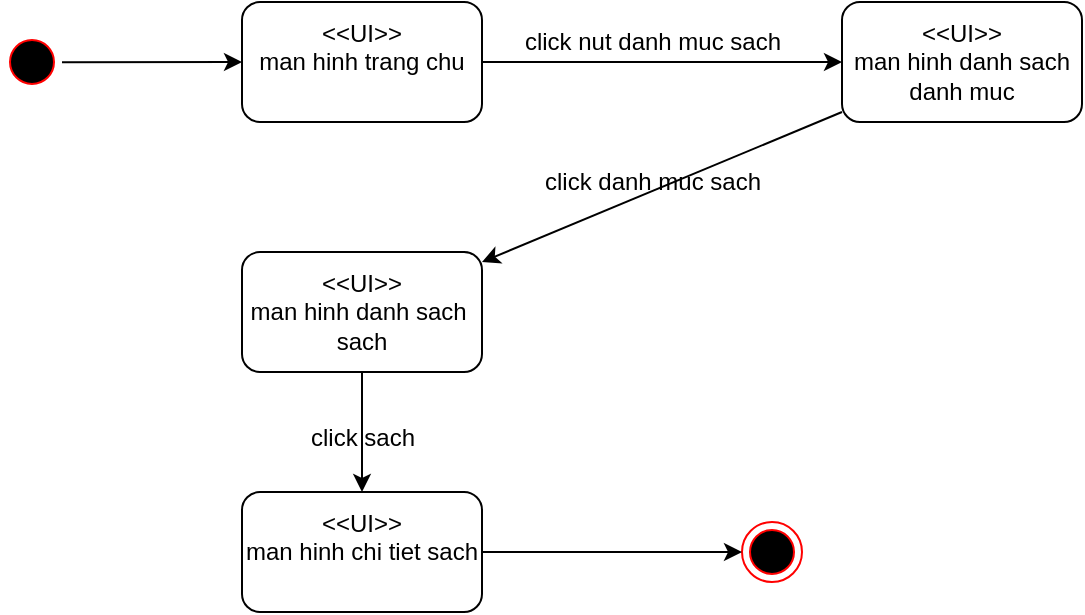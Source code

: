 <mxfile version="24.8.6" pages="10">
  <diagram name="Trang-1" id="uzD6g7zxpv8vt2yY3kjN">
    <mxGraphModel grid="1" page="1" gridSize="10" guides="1" tooltips="1" connect="1" arrows="1" fold="1" pageScale="1" pageWidth="827" pageHeight="1169" math="0" shadow="0">
      <root>
        <mxCell id="0" />
        <mxCell id="1" parent="0" />
        <mxCell id="9AKcfVyzfecT7-5Syilg-1" value="" style="ellipse;html=1;shape=startState;fillColor=#000000;strokeColor=#ff0000;" vertex="1" parent="1">
          <mxGeometry x="40" y="130" width="30" height="30" as="geometry" />
        </mxCell>
        <mxCell id="9AKcfVyzfecT7-5Syilg-4" value="&amp;lt;&amp;lt;UI&amp;gt;&amp;gt;&lt;div&gt;man hinh trang chu&lt;/div&gt;&lt;div&gt;&lt;br&gt;&lt;/div&gt;" style="rounded=1;whiteSpace=wrap;html=1;" vertex="1" parent="1">
          <mxGeometry x="160" y="115" width="120" height="60" as="geometry" />
        </mxCell>
        <mxCell id="9AKcfVyzfecT7-5Syilg-6" value="" style="endArrow=classic;html=1;rounded=0;exitX=1;exitY=0.5;exitDx=0;exitDy=0;" edge="1" parent="1" source="9AKcfVyzfecT7-5Syilg-4" target="9AKcfVyzfecT7-5Syilg-7">
          <mxGeometry width="50" height="50" relative="1" as="geometry">
            <mxPoint x="200" y="280" as="sourcePoint" />
            <mxPoint x="400" y="145" as="targetPoint" />
          </mxGeometry>
        </mxCell>
        <mxCell id="9AKcfVyzfecT7-5Syilg-7" value="&amp;lt;&amp;lt;UI&amp;gt;&amp;gt;&lt;div&gt;man hinh danh sach&lt;/div&gt;&lt;div&gt;danh muc&lt;/div&gt;" style="rounded=1;whiteSpace=wrap;html=1;" vertex="1" parent="1">
          <mxGeometry x="460" y="115" width="120" height="60" as="geometry" />
        </mxCell>
        <mxCell id="9AKcfVyzfecT7-5Syilg-8" value="click nut danh muc sach" style="text;html=1;align=center;verticalAlign=middle;resizable=0;points=[];autosize=1;strokeColor=none;fillColor=none;" vertex="1" parent="1">
          <mxGeometry x="290" y="120" width="150" height="30" as="geometry" />
        </mxCell>
        <mxCell id="9AKcfVyzfecT7-5Syilg-10" value="" style="endArrow=classic;html=1;rounded=0;" edge="1" parent="1" source="9AKcfVyzfecT7-5Syilg-7" target="9AKcfVyzfecT7-5Syilg-11">
          <mxGeometry width="50" height="50" relative="1" as="geometry">
            <mxPoint x="380" y="320" as="sourcePoint" />
            <mxPoint x="520" y="240" as="targetPoint" />
          </mxGeometry>
        </mxCell>
        <mxCell id="9AKcfVyzfecT7-5Syilg-11" value="&amp;lt;&amp;lt;UI&amp;gt;&amp;gt;&lt;div&gt;man hinh danh sach&amp;nbsp;&lt;/div&gt;&lt;div&gt;sach&lt;/div&gt;" style="rounded=1;whiteSpace=wrap;html=1;" vertex="1" parent="1">
          <mxGeometry x="160" y="240" width="120" height="60" as="geometry" />
        </mxCell>
        <mxCell id="9AKcfVyzfecT7-5Syilg-12" value="click danh muc sach" style="text;html=1;align=center;verticalAlign=middle;resizable=0;points=[];autosize=1;strokeColor=none;fillColor=none;" vertex="1" parent="1">
          <mxGeometry x="300" y="190" width="130" height="30" as="geometry" />
        </mxCell>
        <mxCell id="9AKcfVyzfecT7-5Syilg-13" value="" style="endArrow=classic;html=1;rounded=0;" edge="1" parent="1" source="9AKcfVyzfecT7-5Syilg-11" target="9AKcfVyzfecT7-5Syilg-14">
          <mxGeometry width="50" height="50" relative="1" as="geometry">
            <mxPoint x="310" y="320" as="sourcePoint" />
            <mxPoint x="360" y="270" as="targetPoint" />
          </mxGeometry>
        </mxCell>
        <mxCell id="9AKcfVyzfecT7-5Syilg-14" value="&amp;lt;&amp;lt;UI&amp;gt;&amp;gt;&lt;div&gt;man hinh chi tiet sach&lt;/div&gt;&lt;div&gt;&lt;br&gt;&lt;/div&gt;" style="rounded=1;whiteSpace=wrap;html=1;" vertex="1" parent="1">
          <mxGeometry x="160" y="360" width="120" height="60" as="geometry" />
        </mxCell>
        <mxCell id="9AKcfVyzfecT7-5Syilg-15" value="" style="ellipse;html=1;shape=endState;fillColor=#000000;strokeColor=#ff0000;" vertex="1" parent="1">
          <mxGeometry x="410" y="375" width="30" height="30" as="geometry" />
        </mxCell>
        <mxCell id="9AKcfVyzfecT7-5Syilg-17" value="" style="endArrow=classic;html=1;rounded=0;" edge="1" parent="1" source="9AKcfVyzfecT7-5Syilg-1" target="9AKcfVyzfecT7-5Syilg-4">
          <mxGeometry width="50" height="50" relative="1" as="geometry">
            <mxPoint x="80" y="280" as="sourcePoint" />
            <mxPoint x="130" y="230" as="targetPoint" />
          </mxGeometry>
        </mxCell>
        <mxCell id="9AKcfVyzfecT7-5Syilg-18" value="" style="endArrow=classic;html=1;rounded=0;" edge="1" parent="1" source="9AKcfVyzfecT7-5Syilg-14" target="9AKcfVyzfecT7-5Syilg-15">
          <mxGeometry width="50" height="50" relative="1" as="geometry">
            <mxPoint x="80" y="155" as="sourcePoint" />
            <mxPoint x="170" y="155" as="targetPoint" />
          </mxGeometry>
        </mxCell>
        <mxCell id="D1_5BLxuscVhqRi72F-Q-1" value="click sach" style="text;html=1;align=center;verticalAlign=middle;resizable=0;points=[];autosize=1;strokeColor=none;fillColor=none;" vertex="1" parent="1">
          <mxGeometry x="180" y="318" width="80" height="30" as="geometry" />
        </mxCell>
      </root>
    </mxGraphModel>
  </diagram>
  <diagram id="0F9mlsHl5bhKT1tG8lJS" name="Trang-2">
    <mxGraphModel grid="1" page="1" gridSize="10" guides="1" tooltips="1" connect="1" arrows="1" fold="1" pageScale="1" pageWidth="827" pageHeight="1169" math="0" shadow="0">
      <root>
        <mxCell id="0" />
        <mxCell id="1" parent="0" />
        <mxCell id="_FCz_x00Lebhqh0mG-mr-2" value="" style="rounded=0;whiteSpace=wrap;html=1;" vertex="1" parent="1">
          <mxGeometry x="40" y="40" width="560" height="320" as="geometry" />
        </mxCell>
        <mxCell id="_FCz_x00Lebhqh0mG-mr-3" value="" style="rounded=0;whiteSpace=wrap;html=1;" vertex="1" parent="1">
          <mxGeometry x="40" y="40" width="560" height="30" as="geometry" />
        </mxCell>
        <mxCell id="_FCz_x00Lebhqh0mG-mr-4" value="&lt;font style=&quot;font-size: 22px;&quot;&gt;FAHASA&lt;/font&gt;" style="text;html=1;align=center;verticalAlign=middle;resizable=0;points=[];autosize=1;strokeColor=none;fillColor=none;" vertex="1" parent="1">
          <mxGeometry x="40" y="75" width="110" height="40" as="geometry" />
        </mxCell>
        <mxCell id="_FCz_x00Lebhqh0mG-mr-5" value="" style="rounded=0;whiteSpace=wrap;html=1;" vertex="1" parent="1">
          <mxGeometry x="184" y="85" width="230" height="20" as="geometry" />
        </mxCell>
        <mxCell id="_FCz_x00Lebhqh0mG-mr-6" value="" style="shape=image;html=1;verticalAlign=top;verticalLabelPosition=bottom;labelBackgroundColor=#ffffff;imageAspect=0;aspect=fixed;image=https://cdn1.iconfinder.com/data/icons/ionicons-fill-vol-2/512/menu-128.png" vertex="1" parent="1">
          <mxGeometry x="150" y="80" width="30" height="30" as="geometry" />
        </mxCell>
        <mxCell id="_FCz_x00Lebhqh0mG-mr-12" value="" style="sketch=0;pointerEvents=1;shadow=0;dashed=0;html=1;strokeColor=#6c8ebf;labelPosition=center;verticalLabelPosition=bottom;verticalAlign=top;align=center;fillColor=#dae8fc;shape=mxgraph.mscae.intune.account_portal" vertex="1" parent="1">
          <mxGeometry x="513" y="75" width="31" height="30" as="geometry" />
        </mxCell>
        <mxCell id="_FCz_x00Lebhqh0mG-mr-14" value="" style="html=1;verticalLabelPosition=bottom;align=center;labelBackgroundColor=#ffffff;verticalAlign=top;strokeWidth=2;strokeColor=#0080F0;shadow=0;dashed=0;shape=mxgraph.ios7.icons.shopping_cart;" vertex="1" parent="1">
          <mxGeometry x="560" y="79.5" width="30" height="25.5" as="geometry" />
        </mxCell>
        <mxCell id="_FCz_x00Lebhqh0mG-mr-16" value="" style="html=1;verticalLabelPosition=bottom;align=center;labelBackgroundColor=#ffffff;verticalAlign=top;strokeWidth=2;strokeColor=#0080F0;shadow=0;dashed=0;shape=mxgraph.ios7.icons.bell;" vertex="1" parent="1">
          <mxGeometry x="470" y="81.9" width="24" height="23.1" as="geometry" />
        </mxCell>
        <mxCell id="td4Pa7ukhpzk1kdT4h_o-1" value="" style="rounded=0;whiteSpace=wrap;html=1;" vertex="1" parent="1">
          <mxGeometry x="384" y="85" width="30" height="20" as="geometry" />
        </mxCell>
        <mxCell id="_FCz_x00Lebhqh0mG-mr-11" value="" style="html=1;verticalLabelPosition=bottom;align=center;labelBackgroundColor=#ffffff;verticalAlign=top;strokeWidth=2;strokeColor=#0080F0;shadow=0;dashed=0;shape=mxgraph.ios7.icons.looking_glass;" vertex="1" parent="1">
          <mxGeometry x="389" y="87" width="20" height="18" as="geometry" />
        </mxCell>
        <mxCell id="td4Pa7ukhpzk1kdT4h_o-2" value="" style="rounded=0;whiteSpace=wrap;html=1;" vertex="1" parent="1">
          <mxGeometry x="50" y="120" width="330" height="130" as="geometry" />
        </mxCell>
        <mxCell id="td4Pa7ukhpzk1kdT4h_o-3" value="" style="rounded=0;whiteSpace=wrap;html=1;" vertex="1" parent="1">
          <mxGeometry x="393" y="120" width="197" height="60" as="geometry" />
        </mxCell>
        <mxCell id="td4Pa7ukhpzk1kdT4h_o-4" value="" style="rounded=0;whiteSpace=wrap;html=1;" vertex="1" parent="1">
          <mxGeometry x="393" y="190" width="197" height="60" as="geometry" />
        </mxCell>
        <mxCell id="td4Pa7ukhpzk1kdT4h_o-5" value="" style="rounded=0;whiteSpace=wrap;html=1;" vertex="1" parent="1">
          <mxGeometry x="72.5" y="270" width="100" height="60" as="geometry" />
        </mxCell>
        <mxCell id="td4Pa7ukhpzk1kdT4h_o-6" value="" style="rounded=0;whiteSpace=wrap;html=1;" vertex="1" parent="1">
          <mxGeometry x="202.5" y="270" width="100" height="60" as="geometry" />
        </mxCell>
        <mxCell id="td4Pa7ukhpzk1kdT4h_o-7" value="" style="rounded=0;whiteSpace=wrap;html=1;" vertex="1" parent="1">
          <mxGeometry x="336" y="270" width="100" height="60" as="geometry" />
        </mxCell>
        <mxCell id="td4Pa7ukhpzk1kdT4h_o-8" value="" style="rounded=0;whiteSpace=wrap;html=1;" vertex="1" parent="1">
          <mxGeometry x="467.5" y="270" width="100" height="60" as="geometry" />
        </mxCell>
        <mxCell id="td4Pa7ukhpzk1kdT4h_o-9" value="" style="rounded=0;whiteSpace=wrap;html=1;" vertex="1" parent="1">
          <mxGeometry x="40" y="400" width="560" height="320" as="geometry" />
        </mxCell>
        <mxCell id="td4Pa7ukhpzk1kdT4h_o-10" value="" style="rounded=0;whiteSpace=wrap;html=1;" vertex="1" parent="1">
          <mxGeometry x="40" y="400" width="560" height="30" as="geometry" />
        </mxCell>
        <mxCell id="td4Pa7ukhpzk1kdT4h_o-11" value="&lt;font style=&quot;font-size: 22px;&quot;&gt;FAHASA&lt;/font&gt;" style="text;html=1;align=center;verticalAlign=middle;resizable=0;points=[];autosize=1;strokeColor=none;fillColor=none;" vertex="1" parent="1">
          <mxGeometry x="40" y="435" width="110" height="40" as="geometry" />
        </mxCell>
        <mxCell id="td4Pa7ukhpzk1kdT4h_o-12" value="" style="rounded=0;whiteSpace=wrap;html=1;" vertex="1" parent="1">
          <mxGeometry x="184" y="443.45" width="230" height="20" as="geometry" />
        </mxCell>
        <mxCell id="td4Pa7ukhpzk1kdT4h_o-13" value="" style="shape=image;html=1;verticalAlign=top;verticalLabelPosition=bottom;labelBackgroundColor=#ffffff;imageAspect=0;aspect=fixed;image=https://cdn1.iconfinder.com/data/icons/ionicons-fill-vol-2/512/menu-128.png" vertex="1" parent="1">
          <mxGeometry x="150" y="441" width="30" height="30" as="geometry" />
        </mxCell>
        <mxCell id="td4Pa7ukhpzk1kdT4h_o-14" value="" style="sketch=0;pointerEvents=1;shadow=0;dashed=0;html=1;strokeColor=#6c8ebf;labelPosition=center;verticalLabelPosition=bottom;verticalAlign=top;align=center;fillColor=#dae8fc;shape=mxgraph.mscae.intune.account_portal" vertex="1" parent="1">
          <mxGeometry x="513" y="435" width="31" height="30" as="geometry" />
        </mxCell>
        <mxCell id="td4Pa7ukhpzk1kdT4h_o-15" value="" style="html=1;verticalLabelPosition=bottom;align=center;labelBackgroundColor=#ffffff;verticalAlign=top;strokeWidth=2;strokeColor=#0080F0;shadow=0;dashed=0;shape=mxgraph.ios7.icons.shopping_cart;" vertex="1" parent="1">
          <mxGeometry x="560" y="439.5" width="30" height="25.5" as="geometry" />
        </mxCell>
        <mxCell id="td4Pa7ukhpzk1kdT4h_o-16" value="" style="html=1;verticalLabelPosition=bottom;align=center;labelBackgroundColor=#ffffff;verticalAlign=top;strokeWidth=2;strokeColor=#0080F0;shadow=0;dashed=0;shape=mxgraph.ios7.icons.bell;" vertex="1" parent="1">
          <mxGeometry x="470" y="441.9" width="24" height="23.1" as="geometry" />
        </mxCell>
        <mxCell id="td4Pa7ukhpzk1kdT4h_o-17" value="" style="rounded=0;whiteSpace=wrap;html=1;" vertex="1" parent="1">
          <mxGeometry x="384" y="443.45" width="30" height="20" as="geometry" />
        </mxCell>
        <mxCell id="td4Pa7ukhpzk1kdT4h_o-18" value="" style="html=1;verticalLabelPosition=bottom;align=center;labelBackgroundColor=#ffffff;verticalAlign=top;strokeWidth=2;strokeColor=#0080F0;shadow=0;dashed=0;shape=mxgraph.ios7.icons.looking_glass;" vertex="1" parent="1">
          <mxGeometry x="389" y="445.45" width="20" height="18" as="geometry" />
        </mxCell>
        <mxCell id="td4Pa7ukhpzk1kdT4h_o-26" value="" style="rounded=0;whiteSpace=wrap;html=1;" vertex="1" parent="1">
          <mxGeometry x="60" y="500" width="520" height="200" as="geometry" />
        </mxCell>
        <mxCell id="td4Pa7ukhpzk1kdT4h_o-27" value="danh mục" style="text;html=1;align=center;verticalAlign=middle;resizable=0;points=[];autosize=1;strokeColor=none;fillColor=none;" vertex="1" parent="1">
          <mxGeometry x="62.5" y="475" width="80" height="30" as="geometry" />
        </mxCell>
        <mxCell id="td4Pa7ukhpzk1kdT4h_o-28" value="danh mục B" style="text;html=1;align=center;verticalAlign=middle;resizable=0;points=[];autosize=1;strokeColor=none;fillColor=none;" vertex="1" parent="1">
          <mxGeometry x="264" y="520" width="90" height="30" as="geometry" />
        </mxCell>
        <mxCell id="td4Pa7ukhpzk1kdT4h_o-29" value="danh mục A" style="text;html=1;align=center;verticalAlign=middle;resizable=0;points=[];autosize=1;strokeColor=none;fillColor=none;" vertex="1" parent="1">
          <mxGeometry x="80" y="580" width="90" height="30" as="geometry" />
        </mxCell>
        <mxCell id="td4Pa7ukhpzk1kdT4h_o-30" value="danh mục A" style="text;html=1;align=center;verticalAlign=middle;resizable=0;points=[];autosize=1;strokeColor=none;fillColor=none;" vertex="1" parent="1">
          <mxGeometry x="80" y="640" width="90" height="30" as="geometry" />
        </mxCell>
        <mxCell id="td4Pa7ukhpzk1kdT4h_o-31" value="danh mục A" style="text;html=1;align=center;verticalAlign=middle;resizable=0;points=[];autosize=1;strokeColor=none;fillColor=none;" vertex="1" parent="1">
          <mxGeometry x="80" y="610" width="90" height="30" as="geometry" />
        </mxCell>
        <mxCell id="td4Pa7ukhpzk1kdT4h_o-32" value="danh mục A" style="text;html=1;align=center;verticalAlign=middle;resizable=0;points=[];autosize=1;strokeColor=none;fillColor=none;" vertex="1" parent="1">
          <mxGeometry x="80" y="550" width="90" height="30" as="geometry" />
        </mxCell>
        <mxCell id="td4Pa7ukhpzk1kdT4h_o-33" value="danh mục A" style="text;html=1;align=center;verticalAlign=middle;resizable=0;points=[];autosize=1;strokeColor=none;fillColor=none;" vertex="1" parent="1">
          <mxGeometry x="80" y="520" width="90" height="30" as="geometry" />
        </mxCell>
        <mxCell id="td4Pa7ukhpzk1kdT4h_o-34" value="danh mục B" style="text;html=1;align=center;verticalAlign=middle;resizable=0;points=[];autosize=1;strokeColor=none;fillColor=none;" vertex="1" parent="1">
          <mxGeometry x="264" y="550" width="90" height="30" as="geometry" />
        </mxCell>
        <mxCell id="td4Pa7ukhpzk1kdT4h_o-35" value="danh mục B" style="text;html=1;align=center;verticalAlign=middle;resizable=0;points=[];autosize=1;strokeColor=none;fillColor=none;" vertex="1" parent="1">
          <mxGeometry x="264" y="580" width="90" height="30" as="geometry" />
        </mxCell>
        <mxCell id="td4Pa7ukhpzk1kdT4h_o-36" value="danh mục C" style="text;html=1;align=center;verticalAlign=middle;resizable=0;points=[];autosize=1;strokeColor=none;fillColor=none;" vertex="1" parent="1">
          <mxGeometry x="437" y="520" width="90" height="30" as="geometry" />
        </mxCell>
        <mxCell id="td4Pa7ukhpzk1kdT4h_o-37" value="danh mục C" style="text;html=1;align=center;verticalAlign=middle;resizable=0;points=[];autosize=1;strokeColor=none;fillColor=none;" vertex="1" parent="1">
          <mxGeometry x="437" y="550" width="90" height="30" as="geometry" />
        </mxCell>
        <mxCell id="td4Pa7ukhpzk1kdT4h_o-38" value="danh mục C" style="text;html=1;align=center;verticalAlign=middle;resizable=0;points=[];autosize=1;strokeColor=none;fillColor=none;" vertex="1" parent="1">
          <mxGeometry x="437" y="580" width="90" height="30" as="geometry" />
        </mxCell>
        <mxCell id="td4Pa7ukhpzk1kdT4h_o-39" value="danh mục C" style="text;html=1;align=center;verticalAlign=middle;resizable=0;points=[];autosize=1;strokeColor=none;fillColor=none;" vertex="1" parent="1">
          <mxGeometry x="437" y="610" width="90" height="30" as="geometry" />
        </mxCell>
        <mxCell id="td4Pa7ukhpzk1kdT4h_o-41" value="" style="rounded=0;whiteSpace=wrap;html=1;" vertex="1" parent="1">
          <mxGeometry x="40" y="760" width="560" height="320" as="geometry" />
        </mxCell>
        <mxCell id="td4Pa7ukhpzk1kdT4h_o-42" value="" style="rounded=0;whiteSpace=wrap;html=1;" vertex="1" parent="1">
          <mxGeometry x="40" y="760" width="560" height="30" as="geometry" />
        </mxCell>
        <mxCell id="td4Pa7ukhpzk1kdT4h_o-43" value="&lt;font style=&quot;font-size: 22px;&quot;&gt;FAHASA&lt;/font&gt;" style="text;html=1;align=center;verticalAlign=middle;resizable=0;points=[];autosize=1;strokeColor=none;fillColor=none;" vertex="1" parent="1">
          <mxGeometry x="40" y="795" width="110" height="40" as="geometry" />
        </mxCell>
        <mxCell id="td4Pa7ukhpzk1kdT4h_o-44" value="" style="rounded=0;whiteSpace=wrap;html=1;" vertex="1" parent="1">
          <mxGeometry x="184" y="805" width="230" height="20" as="geometry" />
        </mxCell>
        <mxCell id="td4Pa7ukhpzk1kdT4h_o-45" value="" style="shape=image;html=1;verticalAlign=top;verticalLabelPosition=bottom;labelBackgroundColor=#ffffff;imageAspect=0;aspect=fixed;image=https://cdn1.iconfinder.com/data/icons/ionicons-fill-vol-2/512/menu-128.png" vertex="1" parent="1">
          <mxGeometry x="150" y="798.45" width="30" height="30" as="geometry" />
        </mxCell>
        <mxCell id="td4Pa7ukhpzk1kdT4h_o-46" value="" style="sketch=0;pointerEvents=1;shadow=0;dashed=0;html=1;strokeColor=#6c8ebf;labelPosition=center;verticalLabelPosition=bottom;verticalAlign=top;align=center;fillColor=#dae8fc;shape=mxgraph.mscae.intune.account_portal" vertex="1" parent="1">
          <mxGeometry x="513" y="795" width="31" height="30" as="geometry" />
        </mxCell>
        <mxCell id="td4Pa7ukhpzk1kdT4h_o-47" value="" style="html=1;verticalLabelPosition=bottom;align=center;labelBackgroundColor=#ffffff;verticalAlign=top;strokeWidth=2;strokeColor=#0080F0;shadow=0;dashed=0;shape=mxgraph.ios7.icons.shopping_cart;" vertex="1" parent="1">
          <mxGeometry x="560" y="799.5" width="30" height="25.5" as="geometry" />
        </mxCell>
        <mxCell id="td4Pa7ukhpzk1kdT4h_o-48" value="" style="html=1;verticalLabelPosition=bottom;align=center;labelBackgroundColor=#ffffff;verticalAlign=top;strokeWidth=2;strokeColor=#0080F0;shadow=0;dashed=0;shape=mxgraph.ios7.icons.bell;" vertex="1" parent="1">
          <mxGeometry x="470" y="801.9" width="24" height="23.1" as="geometry" />
        </mxCell>
        <mxCell id="td4Pa7ukhpzk1kdT4h_o-49" value="" style="rounded=0;whiteSpace=wrap;html=1;" vertex="1" parent="1">
          <mxGeometry x="384" y="805" width="30" height="20" as="geometry" />
        </mxCell>
        <mxCell id="td4Pa7ukhpzk1kdT4h_o-50" value="" style="html=1;verticalLabelPosition=bottom;align=center;labelBackgroundColor=#ffffff;verticalAlign=top;strokeWidth=2;strokeColor=#0080F0;shadow=0;dashed=0;shape=mxgraph.ios7.icons.looking_glass;" vertex="1" parent="1">
          <mxGeometry x="389" y="807" width="20" height="18" as="geometry" />
        </mxCell>
        <mxCell id="td4Pa7ukhpzk1kdT4h_o-51" value="" style="rounded=0;whiteSpace=wrap;html=1;" vertex="1" parent="1">
          <mxGeometry x="60" y="860" width="520" height="200" as="geometry" />
        </mxCell>
        <mxCell id="td4Pa7ukhpzk1kdT4h_o-52" value="tên danh mục &amp;gt;&amp;gt; sách" style="text;html=1;align=center;verticalAlign=middle;resizable=0;points=[];autosize=1;strokeColor=none;fillColor=none;" vertex="1" parent="1">
          <mxGeometry x="62.5" y="835" width="140" height="30" as="geometry" />
        </mxCell>
        <mxCell id="td4Pa7ukhpzk1kdT4h_o-65" value="" style="rounded=0;whiteSpace=wrap;html=1;" vertex="1" parent="1">
          <mxGeometry x="72.5" y="880" width="100" height="60" as="geometry" />
        </mxCell>
        <mxCell id="td4Pa7ukhpzk1kdT4h_o-66" value="" style="rounded=0;whiteSpace=wrap;html=1;" vertex="1" parent="1">
          <mxGeometry x="200" y="880" width="100" height="60" as="geometry" />
        </mxCell>
        <mxCell id="td4Pa7ukhpzk1kdT4h_o-67" value="" style="rounded=0;whiteSpace=wrap;html=1;" vertex="1" parent="1">
          <mxGeometry x="327.5" y="880" width="100" height="60" as="geometry" />
        </mxCell>
        <mxCell id="td4Pa7ukhpzk1kdT4h_o-68" value="" style="rounded=0;whiteSpace=wrap;html=1;" vertex="1" parent="1">
          <mxGeometry x="457.5" y="880" width="100" height="60" as="geometry" />
        </mxCell>
        <mxCell id="td4Pa7ukhpzk1kdT4h_o-69" value="" style="rounded=0;whiteSpace=wrap;html=1;" vertex="1" parent="1">
          <mxGeometry x="72.5" y="970" width="100" height="60" as="geometry" />
        </mxCell>
        <mxCell id="td4Pa7ukhpzk1kdT4h_o-70" value="" style="rounded=0;whiteSpace=wrap;html=1;" vertex="1" parent="1">
          <mxGeometry x="200" y="970" width="100" height="60" as="geometry" />
        </mxCell>
        <mxCell id="td4Pa7ukhpzk1kdT4h_o-71" value="" style="rounded=0;whiteSpace=wrap;html=1;" vertex="1" parent="1">
          <mxGeometry x="327.5" y="970" width="100" height="60" as="geometry" />
        </mxCell>
        <mxCell id="td4Pa7ukhpzk1kdT4h_o-72" value="" style="rounded=0;whiteSpace=wrap;html=1;" vertex="1" parent="1">
          <mxGeometry x="457.5" y="970" width="100" height="60" as="geometry" />
        </mxCell>
        <mxCell id="td4Pa7ukhpzk1kdT4h_o-73" value="" style="rounded=0;whiteSpace=wrap;html=1;" vertex="1" parent="1">
          <mxGeometry x="40" y="1120" width="560" height="320" as="geometry" />
        </mxCell>
        <mxCell id="td4Pa7ukhpzk1kdT4h_o-74" value="" style="rounded=0;whiteSpace=wrap;html=1;" vertex="1" parent="1">
          <mxGeometry x="40" y="1120" width="560" height="30" as="geometry" />
        </mxCell>
        <mxCell id="td4Pa7ukhpzk1kdT4h_o-75" value="&lt;font style=&quot;font-size: 22px;&quot;&gt;FAHASA&lt;/font&gt;" style="text;html=1;align=center;verticalAlign=middle;resizable=0;points=[];autosize=1;strokeColor=none;fillColor=none;" vertex="1" parent="1">
          <mxGeometry x="40" y="1155" width="110" height="40" as="geometry" />
        </mxCell>
        <mxCell id="td4Pa7ukhpzk1kdT4h_o-76" value="" style="rounded=0;whiteSpace=wrap;html=1;" vertex="1" parent="1">
          <mxGeometry x="184" y="1165" width="230" height="20" as="geometry" />
        </mxCell>
        <mxCell id="td4Pa7ukhpzk1kdT4h_o-77" value="" style="shape=image;html=1;verticalAlign=top;verticalLabelPosition=bottom;labelBackgroundColor=#ffffff;imageAspect=0;aspect=fixed;image=https://cdn1.iconfinder.com/data/icons/ionicons-fill-vol-2/512/menu-128.png" vertex="1" parent="1">
          <mxGeometry x="150" y="1161" width="30" height="30" as="geometry" />
        </mxCell>
        <mxCell id="td4Pa7ukhpzk1kdT4h_o-78" value="" style="sketch=0;pointerEvents=1;shadow=0;dashed=0;html=1;strokeColor=#6c8ebf;labelPosition=center;verticalLabelPosition=bottom;verticalAlign=top;align=center;fillColor=#dae8fc;shape=mxgraph.mscae.intune.account_portal" vertex="1" parent="1">
          <mxGeometry x="513" y="1155" width="31" height="30" as="geometry" />
        </mxCell>
        <mxCell id="td4Pa7ukhpzk1kdT4h_o-79" value="" style="html=1;verticalLabelPosition=bottom;align=center;labelBackgroundColor=#ffffff;verticalAlign=top;strokeWidth=2;strokeColor=#0080F0;shadow=0;dashed=0;shape=mxgraph.ios7.icons.shopping_cart;" vertex="1" parent="1">
          <mxGeometry x="560" y="1159.5" width="30" height="25.5" as="geometry" />
        </mxCell>
        <mxCell id="td4Pa7ukhpzk1kdT4h_o-80" value="" style="html=1;verticalLabelPosition=bottom;align=center;labelBackgroundColor=#ffffff;verticalAlign=top;strokeWidth=2;strokeColor=#0080F0;shadow=0;dashed=0;shape=mxgraph.ios7.icons.bell;" vertex="1" parent="1">
          <mxGeometry x="470" y="1161.9" width="24" height="23.1" as="geometry" />
        </mxCell>
        <mxCell id="td4Pa7ukhpzk1kdT4h_o-81" value="" style="rounded=0;whiteSpace=wrap;html=1;" vertex="1" parent="1">
          <mxGeometry x="384" y="1165" width="30" height="20" as="geometry" />
        </mxCell>
        <mxCell id="td4Pa7ukhpzk1kdT4h_o-82" value="" style="html=1;verticalLabelPosition=bottom;align=center;labelBackgroundColor=#ffffff;verticalAlign=top;strokeWidth=2;strokeColor=#0080F0;shadow=0;dashed=0;shape=mxgraph.ios7.icons.looking_glass;" vertex="1" parent="1">
          <mxGeometry x="389" y="1167" width="20" height="18" as="geometry" />
        </mxCell>
        <mxCell id="td4Pa7ukhpzk1kdT4h_o-83" value="" style="rounded=0;whiteSpace=wrap;html=1;" vertex="1" parent="1">
          <mxGeometry x="60" y="1220" width="520" height="200" as="geometry" />
        </mxCell>
        <mxCell id="td4Pa7ukhpzk1kdT4h_o-84" value="tên danh mục &amp;gt;&amp;gt; sách" style="text;html=1;align=center;verticalAlign=middle;resizable=0;points=[];autosize=1;strokeColor=none;fillColor=none;" vertex="1" parent="1">
          <mxGeometry x="62.5" y="1195" width="140" height="30" as="geometry" />
        </mxCell>
        <mxCell id="td4Pa7ukhpzk1kdT4h_o-93" value="" style="rounded=0;whiteSpace=wrap;html=1;" vertex="1" parent="1">
          <mxGeometry x="80" y="1240" width="100" height="130" as="geometry" />
        </mxCell>
        <mxCell id="td4Pa7ukhpzk1kdT4h_o-94" value="Mã sách" style="text;html=1;align=center;verticalAlign=middle;resizable=0;points=[];autosize=1;strokeColor=none;fillColor=none;" vertex="1" parent="1">
          <mxGeometry x="310" y="1250" width="70" height="30" as="geometry" />
        </mxCell>
        <mxCell id="td4Pa7ukhpzk1kdT4h_o-95" value="Tên sách" style="text;html=1;align=left;verticalAlign=middle;resizable=0;points=[];autosize=1;strokeColor=none;fillColor=none;fontSize=22;" vertex="1" parent="1">
          <mxGeometry x="300" y="1225" width="110" height="40" as="geometry" />
        </mxCell>
        <mxCell id="td4Pa7ukhpzk1kdT4h_o-97" value="Tác giả" style="text;html=1;align=left;verticalAlign=middle;resizable=0;points=[];autosize=1;strokeColor=none;fillColor=none;" vertex="1" parent="1">
          <mxGeometry x="230" y="1270" width="60" height="30" as="geometry" />
        </mxCell>
        <mxCell id="td4Pa7ukhpzk1kdT4h_o-98" value="Giá sách" style="text;html=1;align=left;verticalAlign=middle;resizable=0;points=[];autosize=1;strokeColor=none;fillColor=none;" vertex="1" parent="1">
          <mxGeometry x="393" y="1360" width="70" height="30" as="geometry" />
        </mxCell>
        <mxCell id="td4Pa7ukhpzk1kdT4h_o-99" value="Ghi chú" style="text;html=1;align=left;verticalAlign=middle;resizable=0;points=[];autosize=1;strokeColor=none;fillColor=none;" vertex="1" parent="1">
          <mxGeometry x="230" y="1330" width="60" height="30" as="geometry" />
        </mxCell>
        <mxCell id="td4Pa7ukhpzk1kdT4h_o-100" value="Sơ lược" style="text;html=1;align=left;verticalAlign=middle;resizable=0;points=[];autosize=1;strokeColor=none;fillColor=none;" vertex="1" parent="1">
          <mxGeometry x="230" y="1300" width="70" height="30" as="geometry" />
        </mxCell>
        <mxCell id="kHpzmh_pzM--M1Gg1CvQ-1" value="" style="shape=image;html=1;verticalAlign=top;verticalLabelPosition=bottom;labelBackgroundColor=#ffffff;imageAspect=0;aspect=fixed;image=https://cdn1.iconfinder.com/data/icons/material-core/18/check-128.png" vertex="1" parent="1">
          <mxGeometry x="430" y="80" width="30" height="30" as="geometry" />
        </mxCell>
        <mxCell id="kHpzmh_pzM--M1Gg1CvQ-2" value="" style="shape=image;html=1;verticalAlign=top;verticalLabelPosition=bottom;labelBackgroundColor=#ffffff;imageAspect=0;aspect=fixed;image=https://cdn1.iconfinder.com/data/icons/material-core/18/check-128.png" vertex="1" parent="1">
          <mxGeometry x="427.5" y="439.45" width="30" height="30" as="geometry" />
        </mxCell>
        <mxCell id="kHpzmh_pzM--M1Gg1CvQ-3" value="" style="shape=image;html=1;verticalAlign=top;verticalLabelPosition=bottom;labelBackgroundColor=#ffffff;imageAspect=0;aspect=fixed;image=https://cdn1.iconfinder.com/data/icons/material-core/18/check-128.png" vertex="1" parent="1">
          <mxGeometry x="427.5" y="798.45" width="30" height="30" as="geometry" />
        </mxCell>
        <mxCell id="kHpzmh_pzM--M1Gg1CvQ-4" value="" style="shape=image;html=1;verticalAlign=top;verticalLabelPosition=bottom;labelBackgroundColor=#ffffff;imageAspect=0;aspect=fixed;image=https://cdn1.iconfinder.com/data/icons/material-core/18/check-128.png" vertex="1" parent="1">
          <mxGeometry x="427.5" y="1161" width="30" height="30" as="geometry" />
        </mxCell>
        <mxCell id="Zpmn8MdnRbC-FhQ8W2QN-1" value="" style="endArrow=classic;html=1;rounded=0;" edge="1" parent="1" source="_FCz_x00Lebhqh0mG-mr-6" target="td4Pa7ukhpzk1kdT4h_o-9">
          <mxGeometry width="50" height="50" relative="1" as="geometry">
            <mxPoint x="-50" y="290" as="sourcePoint" />
            <mxPoint y="240" as="targetPoint" />
          </mxGeometry>
        </mxCell>
        <mxCell id="Zpmn8MdnRbC-FhQ8W2QN-2" value="" style="endArrow=classic;html=1;rounded=0;" edge="1" parent="1" source="td4Pa7ukhpzk1kdT4h_o-33" target="td4Pa7ukhpzk1kdT4h_o-41">
          <mxGeometry width="50" height="50" relative="1" as="geometry">
            <mxPoint x="-70" y="750" as="sourcePoint" />
            <mxPoint x="-20" y="700" as="targetPoint" />
          </mxGeometry>
        </mxCell>
        <mxCell id="Zpmn8MdnRbC-FhQ8W2QN-3" value="" style="endArrow=classic;html=1;rounded=0;" edge="1" parent="1" source="td4Pa7ukhpzk1kdT4h_o-65" target="td4Pa7ukhpzk1kdT4h_o-73">
          <mxGeometry width="50" height="50" relative="1" as="geometry">
            <mxPoint x="-50" y="1110" as="sourcePoint" />
            <mxPoint y="1060" as="targetPoint" />
          </mxGeometry>
        </mxCell>
      </root>
    </mxGraphModel>
  </diagram>
  <diagram id="ZwNYVO5XdH1fQFV0QtCT" name="Trang-3">
    <mxGraphModel grid="1" page="1" gridSize="10" guides="1" tooltips="1" connect="1" arrows="1" fold="1" pageScale="1" pageWidth="827" pageHeight="1169" math="0" shadow="0">
      <root>
        <mxCell id="0" />
        <mxCell id="1" parent="0" />
        <mxCell id="SaAqWnimCAnFZRbkE0QQ-1" value="" style="ellipse;html=1;shape=startState;fillColor=#000000;strokeColor=#ff0000;" vertex="1" parent="1">
          <mxGeometry x="40" y="130" width="30" height="30" as="geometry" />
        </mxCell>
        <mxCell id="SaAqWnimCAnFZRbkE0QQ-2" value="&amp;lt;&amp;lt;UI&amp;gt;&amp;gt;&lt;div&gt;man hinh trang chu&lt;/div&gt;&lt;div&gt;&lt;br&gt;&lt;/div&gt;" style="rounded=1;whiteSpace=wrap;html=1;" vertex="1" parent="1">
          <mxGeometry x="160" y="115" width="120" height="60" as="geometry" />
        </mxCell>
        <mxCell id="SaAqWnimCAnFZRbkE0QQ-3" value="" style="endArrow=classic;html=1;rounded=0;exitX=1;exitY=0.5;exitDx=0;exitDy=0;" edge="1" parent="1" source="SaAqWnimCAnFZRbkE0QQ-2" target="SaAqWnimCAnFZRbkE0QQ-4">
          <mxGeometry width="50" height="50" relative="1" as="geometry">
            <mxPoint x="200" y="280" as="sourcePoint" />
            <mxPoint x="400" y="145" as="targetPoint" />
          </mxGeometry>
        </mxCell>
        <mxCell id="SaAqWnimCAnFZRbkE0QQ-4" value="&amp;lt;&amp;lt;UI&amp;gt;&amp;gt;&lt;div&gt;man hinh danh gia&lt;/div&gt;&lt;div&gt;sach&lt;/div&gt;" style="rounded=1;whiteSpace=wrap;html=1;" vertex="1" parent="1">
          <mxGeometry x="460" y="115" width="120" height="60" as="geometry" />
        </mxCell>
        <mxCell id="SaAqWnimCAnFZRbkE0QQ-5" value="click nut danh gia sach" style="text;html=1;align=center;verticalAlign=middle;resizable=0;points=[];autosize=1;strokeColor=none;fillColor=none;" vertex="1" parent="1">
          <mxGeometry x="295" y="120" width="140" height="30" as="geometry" />
        </mxCell>
        <mxCell id="SaAqWnimCAnFZRbkE0QQ-6" value="" style="endArrow=classic;html=1;rounded=0;" edge="1" parent="1" source="SaAqWnimCAnFZRbkE0QQ-4" target="SaAqWnimCAnFZRbkE0QQ-7">
          <mxGeometry width="50" height="50" relative="1" as="geometry">
            <mxPoint x="380" y="320" as="sourcePoint" />
            <mxPoint x="520" y="240" as="targetPoint" />
          </mxGeometry>
        </mxCell>
        <mxCell id="SaAqWnimCAnFZRbkE0QQ-7" value="&amp;lt;&amp;lt;UI&amp;gt;&amp;gt;&lt;div&gt;form danh gia sach&lt;/div&gt;&lt;div&gt;&lt;br&gt;&lt;/div&gt;" style="rounded=1;whiteSpace=wrap;html=1;" vertex="1" parent="1">
          <mxGeometry x="160" y="240" width="120" height="60" as="geometry" />
        </mxCell>
        <mxCell id="SaAqWnimCAnFZRbkE0QQ-8" value="click sach" style="text;html=1;align=center;verticalAlign=middle;resizable=0;points=[];autosize=1;strokeColor=none;fillColor=none;" vertex="1" parent="1">
          <mxGeometry x="325" y="190" width="80" height="30" as="geometry" />
        </mxCell>
        <mxCell id="SaAqWnimCAnFZRbkE0QQ-9" value="" style="endArrow=classic;html=1;rounded=0;" edge="1" parent="1" source="SaAqWnimCAnFZRbkE0QQ-7" target="SaAqWnimCAnFZRbkE0QQ-10">
          <mxGeometry width="50" height="50" relative="1" as="geometry">
            <mxPoint x="310" y="320" as="sourcePoint" />
            <mxPoint x="360" y="270" as="targetPoint" />
          </mxGeometry>
        </mxCell>
        <mxCell id="SaAqWnimCAnFZRbkE0QQ-10" value="&amp;lt;&amp;lt;UI&amp;gt;&amp;gt;&lt;div&gt;thong bao da gui danh gia&lt;/div&gt;&lt;div&gt;&lt;br&gt;&lt;/div&gt;" style="rounded=1;whiteSpace=wrap;html=1;" vertex="1" parent="1">
          <mxGeometry x="160" y="360" width="120" height="60" as="geometry" />
        </mxCell>
        <mxCell id="SaAqWnimCAnFZRbkE0QQ-11" value="" style="ellipse;html=1;shape=endState;fillColor=#000000;strokeColor=#ff0000;" vertex="1" parent="1">
          <mxGeometry x="445" y="375" width="30" height="30" as="geometry" />
        </mxCell>
        <mxCell id="SaAqWnimCAnFZRbkE0QQ-12" value="" style="endArrow=classic;html=1;rounded=0;" edge="1" parent="1" source="SaAqWnimCAnFZRbkE0QQ-1" target="SaAqWnimCAnFZRbkE0QQ-2">
          <mxGeometry width="50" height="50" relative="1" as="geometry">
            <mxPoint x="80" y="280" as="sourcePoint" />
            <mxPoint x="130" y="230" as="targetPoint" />
          </mxGeometry>
        </mxCell>
        <mxCell id="SaAqWnimCAnFZRbkE0QQ-13" value="" style="endArrow=classic;html=1;rounded=0;" edge="1" parent="1" source="SaAqWnimCAnFZRbkE0QQ-10" target="SaAqWnimCAnFZRbkE0QQ-11">
          <mxGeometry width="50" height="50" relative="1" as="geometry">
            <mxPoint x="80" y="155" as="sourcePoint" />
            <mxPoint x="170" y="155" as="targetPoint" />
          </mxGeometry>
        </mxCell>
        <mxCell id="AO_mrza_isB9COfnXR1c-1" value="click gửi" style="text;html=1;align=center;verticalAlign=middle;resizable=0;points=[];autosize=1;strokeColor=none;fillColor=none;" vertex="1" parent="1">
          <mxGeometry x="180" y="320" width="70" height="30" as="geometry" />
        </mxCell>
        <mxCell id="AO_mrza_isB9COfnXR1c-2" value="" style="endArrow=classic;html=1;rounded=0;" edge="1" parent="1" source="SaAqWnimCAnFZRbkE0QQ-7" target="AO_mrza_isB9COfnXR1c-4">
          <mxGeometry width="50" height="50" relative="1" as="geometry">
            <mxPoint x="370" y="300" as="sourcePoint" />
            <mxPoint x="400" y="270" as="targetPoint" />
          </mxGeometry>
        </mxCell>
        <mxCell id="AO_mrza_isB9COfnXR1c-3" value="click hủy" style="text;html=1;align=center;verticalAlign=middle;resizable=0;points=[];autosize=1;strokeColor=none;fillColor=none;" vertex="1" parent="1">
          <mxGeometry x="310" y="250" width="70" height="30" as="geometry" />
        </mxCell>
        <mxCell id="AO_mrza_isB9COfnXR1c-4" value="&amp;lt;&amp;lt;UI&amp;gt;&amp;gt;&lt;div&gt;thong bao huy&lt;/div&gt;&lt;div&gt;&lt;br&gt;&lt;/div&gt;" style="rounded=1;whiteSpace=wrap;html=1;" vertex="1" parent="1">
          <mxGeometry x="400" y="240" width="120" height="60" as="geometry" />
        </mxCell>
        <mxCell id="AO_mrza_isB9COfnXR1c-6" value="" style="endArrow=classic;html=1;rounded=0;" edge="1" parent="1" source="AO_mrza_isB9COfnXR1c-4" target="SaAqWnimCAnFZRbkE0QQ-11">
          <mxGeometry width="50" height="50" relative="1" as="geometry">
            <mxPoint x="350" y="370" as="sourcePoint" />
            <mxPoint x="400" y="320" as="targetPoint" />
          </mxGeometry>
        </mxCell>
      </root>
    </mxGraphModel>
  </diagram>
  <diagram id="Po1TkEKQ3Ij7QDNg9PMJ" name="Trang-4">
    <mxGraphModel grid="1" page="1" gridSize="10" guides="1" tooltips="1" connect="1" arrows="1" fold="1" pageScale="1" pageWidth="827" pageHeight="1169" math="0" shadow="0">
      <root>
        <mxCell id="0" />
        <mxCell id="1" parent="0" />
        <mxCell id="1S9dnSK0nxA3R6EkPFxS-1" value="" style="rounded=0;whiteSpace=wrap;html=1;" vertex="1" parent="1">
          <mxGeometry x="40" y="40" width="560" height="320" as="geometry" />
        </mxCell>
        <mxCell id="1S9dnSK0nxA3R6EkPFxS-2" value="" style="rounded=0;whiteSpace=wrap;html=1;" vertex="1" parent="1">
          <mxGeometry x="40" y="40" width="560" height="30" as="geometry" />
        </mxCell>
        <mxCell id="1S9dnSK0nxA3R6EkPFxS-3" value="&lt;font style=&quot;font-size: 22px;&quot;&gt;FAHASA&lt;/font&gt;" style="text;html=1;align=center;verticalAlign=middle;resizable=0;points=[];autosize=1;strokeColor=none;fillColor=none;" vertex="1" parent="1">
          <mxGeometry x="40" y="75" width="110" height="40" as="geometry" />
        </mxCell>
        <mxCell id="1S9dnSK0nxA3R6EkPFxS-4" value="" style="rounded=0;whiteSpace=wrap;html=1;" vertex="1" parent="1">
          <mxGeometry x="184" y="85" width="230" height="20" as="geometry" />
        </mxCell>
        <mxCell id="1S9dnSK0nxA3R6EkPFxS-5" value="" style="shape=image;html=1;verticalAlign=top;verticalLabelPosition=bottom;labelBackgroundColor=#ffffff;imageAspect=0;aspect=fixed;image=https://cdn1.iconfinder.com/data/icons/ionicons-fill-vol-2/512/menu-128.png" vertex="1" parent="1">
          <mxGeometry x="150" y="80" width="30" height="30" as="geometry" />
        </mxCell>
        <mxCell id="1S9dnSK0nxA3R6EkPFxS-6" value="" style="sketch=0;pointerEvents=1;shadow=0;dashed=0;html=1;strokeColor=#6c8ebf;labelPosition=center;verticalLabelPosition=bottom;verticalAlign=top;align=center;fillColor=#dae8fc;shape=mxgraph.mscae.intune.account_portal" vertex="1" parent="1">
          <mxGeometry x="513" y="75" width="31" height="30" as="geometry" />
        </mxCell>
        <mxCell id="1S9dnSK0nxA3R6EkPFxS-7" value="" style="html=1;verticalLabelPosition=bottom;align=center;labelBackgroundColor=#ffffff;verticalAlign=top;strokeWidth=2;strokeColor=#0080F0;shadow=0;dashed=0;shape=mxgraph.ios7.icons.shopping_cart;" vertex="1" parent="1">
          <mxGeometry x="560" y="79.5" width="30" height="25.5" as="geometry" />
        </mxCell>
        <mxCell id="1S9dnSK0nxA3R6EkPFxS-8" value="" style="html=1;verticalLabelPosition=bottom;align=center;labelBackgroundColor=#ffffff;verticalAlign=top;strokeWidth=2;strokeColor=#0080F0;shadow=0;dashed=0;shape=mxgraph.ios7.icons.bell;" vertex="1" parent="1">
          <mxGeometry x="470" y="81.9" width="24" height="23.1" as="geometry" />
        </mxCell>
        <mxCell id="1S9dnSK0nxA3R6EkPFxS-9" value="" style="rounded=0;whiteSpace=wrap;html=1;" vertex="1" parent="1">
          <mxGeometry x="384" y="85" width="30" height="20" as="geometry" />
        </mxCell>
        <mxCell id="1S9dnSK0nxA3R6EkPFxS-10" value="" style="html=1;verticalLabelPosition=bottom;align=center;labelBackgroundColor=#ffffff;verticalAlign=top;strokeWidth=2;strokeColor=#0080F0;shadow=0;dashed=0;shape=mxgraph.ios7.icons.looking_glass;" vertex="1" parent="1">
          <mxGeometry x="389" y="87" width="20" height="18" as="geometry" />
        </mxCell>
        <mxCell id="1S9dnSK0nxA3R6EkPFxS-11" value="" style="rounded=0;whiteSpace=wrap;html=1;" vertex="1" parent="1">
          <mxGeometry x="50" y="120" width="330" height="130" as="geometry" />
        </mxCell>
        <mxCell id="1S9dnSK0nxA3R6EkPFxS-12" value="" style="rounded=0;whiteSpace=wrap;html=1;" vertex="1" parent="1">
          <mxGeometry x="393" y="120" width="197" height="60" as="geometry" />
        </mxCell>
        <mxCell id="1S9dnSK0nxA3R6EkPFxS-13" value="" style="rounded=0;whiteSpace=wrap;html=1;" vertex="1" parent="1">
          <mxGeometry x="393" y="190" width="197" height="60" as="geometry" />
        </mxCell>
        <mxCell id="1S9dnSK0nxA3R6EkPFxS-14" value="" style="rounded=0;whiteSpace=wrap;html=1;" vertex="1" parent="1">
          <mxGeometry x="72.5" y="270" width="100" height="60" as="geometry" />
        </mxCell>
        <mxCell id="1S9dnSK0nxA3R6EkPFxS-15" value="" style="rounded=0;whiteSpace=wrap;html=1;" vertex="1" parent="1">
          <mxGeometry x="202.5" y="270" width="100" height="60" as="geometry" />
        </mxCell>
        <mxCell id="1S9dnSK0nxA3R6EkPFxS-16" value="" style="rounded=0;whiteSpace=wrap;html=1;" vertex="1" parent="1">
          <mxGeometry x="336" y="270" width="100" height="60" as="geometry" />
        </mxCell>
        <mxCell id="1S9dnSK0nxA3R6EkPFxS-17" value="" style="rounded=0;whiteSpace=wrap;html=1;" vertex="1" parent="1">
          <mxGeometry x="467.5" y="270" width="100" height="60" as="geometry" />
        </mxCell>
        <mxCell id="1S9dnSK0nxA3R6EkPFxS-19" value="" style="shape=image;html=1;verticalAlign=top;verticalLabelPosition=bottom;labelBackgroundColor=#ffffff;imageAspect=0;aspect=fixed;image=https://cdn1.iconfinder.com/data/icons/material-core/18/check-128.png" vertex="1" parent="1">
          <mxGeometry x="430" y="80" width="30" height="30" as="geometry" />
        </mxCell>
        <mxCell id="fe_91N_B6lD3wn4cbeng-1" value="" style="rounded=0;whiteSpace=wrap;html=1;" vertex="1" parent="1">
          <mxGeometry x="40" y="440" width="560" height="320" as="geometry" />
        </mxCell>
        <mxCell id="fe_91N_B6lD3wn4cbeng-2" value="" style="rounded=0;whiteSpace=wrap;html=1;" vertex="1" parent="1">
          <mxGeometry x="40" y="440" width="560" height="30" as="geometry" />
        </mxCell>
        <mxCell id="fe_91N_B6lD3wn4cbeng-3" value="&lt;font style=&quot;font-size: 22px;&quot;&gt;FAHASA&lt;/font&gt;" style="text;html=1;align=center;verticalAlign=middle;resizable=0;points=[];autosize=1;strokeColor=none;fillColor=none;" vertex="1" parent="1">
          <mxGeometry x="40" y="475" width="110" height="40" as="geometry" />
        </mxCell>
        <mxCell id="fe_91N_B6lD3wn4cbeng-4" value="" style="rounded=0;whiteSpace=wrap;html=1;" vertex="1" parent="1">
          <mxGeometry x="184" y="485" width="230" height="20" as="geometry" />
        </mxCell>
        <mxCell id="fe_91N_B6lD3wn4cbeng-5" value="" style="shape=image;html=1;verticalAlign=top;verticalLabelPosition=bottom;labelBackgroundColor=#ffffff;imageAspect=0;aspect=fixed;image=https://cdn1.iconfinder.com/data/icons/ionicons-fill-vol-2/512/menu-128.png" vertex="1" parent="1">
          <mxGeometry x="150" y="478.45" width="30" height="30" as="geometry" />
        </mxCell>
        <mxCell id="fe_91N_B6lD3wn4cbeng-6" value="" style="sketch=0;pointerEvents=1;shadow=0;dashed=0;html=1;strokeColor=#6c8ebf;labelPosition=center;verticalLabelPosition=bottom;verticalAlign=top;align=center;fillColor=#dae8fc;shape=mxgraph.mscae.intune.account_portal" vertex="1" parent="1">
          <mxGeometry x="513" y="475" width="31" height="30" as="geometry" />
        </mxCell>
        <mxCell id="fe_91N_B6lD3wn4cbeng-7" value="" style="html=1;verticalLabelPosition=bottom;align=center;labelBackgroundColor=#ffffff;verticalAlign=top;strokeWidth=2;strokeColor=#0080F0;shadow=0;dashed=0;shape=mxgraph.ios7.icons.shopping_cart;" vertex="1" parent="1">
          <mxGeometry x="560" y="479.5" width="30" height="25.5" as="geometry" />
        </mxCell>
        <mxCell id="fe_91N_B6lD3wn4cbeng-8" value="" style="html=1;verticalLabelPosition=bottom;align=center;labelBackgroundColor=#ffffff;verticalAlign=top;strokeWidth=2;strokeColor=#0080F0;shadow=0;dashed=0;shape=mxgraph.ios7.icons.bell;" vertex="1" parent="1">
          <mxGeometry x="470" y="481.9" width="24" height="23.1" as="geometry" />
        </mxCell>
        <mxCell id="fe_91N_B6lD3wn4cbeng-9" value="" style="rounded=0;whiteSpace=wrap;html=1;" vertex="1" parent="1">
          <mxGeometry x="384" y="485" width="30" height="20" as="geometry" />
        </mxCell>
        <mxCell id="fe_91N_B6lD3wn4cbeng-10" value="" style="html=1;verticalLabelPosition=bottom;align=center;labelBackgroundColor=#ffffff;verticalAlign=top;strokeWidth=2;strokeColor=#0080F0;shadow=0;dashed=0;shape=mxgraph.ios7.icons.looking_glass;" vertex="1" parent="1">
          <mxGeometry x="389" y="487" width="20" height="18" as="geometry" />
        </mxCell>
        <mxCell id="fe_91N_B6lD3wn4cbeng-11" value="" style="rounded=0;whiteSpace=wrap;html=1;" vertex="1" parent="1">
          <mxGeometry x="60" y="540" width="520" height="200" as="geometry" />
        </mxCell>
        <mxCell id="fe_91N_B6lD3wn4cbeng-12" value="đánh giá sách" style="text;html=1;align=center;verticalAlign=middle;resizable=0;points=[];autosize=1;strokeColor=none;fillColor=none;" vertex="1" parent="1">
          <mxGeometry x="60" y="515" width="100" height="30" as="geometry" />
        </mxCell>
        <mxCell id="fe_91N_B6lD3wn4cbeng-13" value="" style="rounded=0;whiteSpace=wrap;html=1;" vertex="1" parent="1">
          <mxGeometry x="72.5" y="560" width="100" height="60" as="geometry" />
        </mxCell>
        <mxCell id="fe_91N_B6lD3wn4cbeng-14" value="" style="rounded=0;whiteSpace=wrap;html=1;" vertex="1" parent="1">
          <mxGeometry x="200" y="560" width="100" height="60" as="geometry" />
        </mxCell>
        <mxCell id="fe_91N_B6lD3wn4cbeng-15" value="" style="rounded=0;whiteSpace=wrap;html=1;" vertex="1" parent="1">
          <mxGeometry x="327.5" y="560" width="100" height="60" as="geometry" />
        </mxCell>
        <mxCell id="fe_91N_B6lD3wn4cbeng-16" value="" style="rounded=0;whiteSpace=wrap;html=1;" vertex="1" parent="1">
          <mxGeometry x="457.5" y="560" width="100" height="60" as="geometry" />
        </mxCell>
        <mxCell id="fe_91N_B6lD3wn4cbeng-17" value="" style="rounded=0;whiteSpace=wrap;html=1;" vertex="1" parent="1">
          <mxGeometry x="72.5" y="650" width="100" height="60" as="geometry" />
        </mxCell>
        <mxCell id="fe_91N_B6lD3wn4cbeng-18" value="" style="rounded=0;whiteSpace=wrap;html=1;" vertex="1" parent="1">
          <mxGeometry x="200" y="650" width="100" height="60" as="geometry" />
        </mxCell>
        <mxCell id="fe_91N_B6lD3wn4cbeng-19" value="" style="rounded=0;whiteSpace=wrap;html=1;" vertex="1" parent="1">
          <mxGeometry x="327.5" y="650" width="100" height="60" as="geometry" />
        </mxCell>
        <mxCell id="fe_91N_B6lD3wn4cbeng-20" value="" style="rounded=0;whiteSpace=wrap;html=1;" vertex="1" parent="1">
          <mxGeometry x="457.5" y="650" width="100" height="60" as="geometry" />
        </mxCell>
        <mxCell id="fe_91N_B6lD3wn4cbeng-21" value="" style="shape=image;html=1;verticalAlign=top;verticalLabelPosition=bottom;labelBackgroundColor=#ffffff;imageAspect=0;aspect=fixed;image=https://cdn1.iconfinder.com/data/icons/material-core/18/check-128.png" vertex="1" parent="1">
          <mxGeometry x="427.5" y="478.45" width="30" height="30" as="geometry" />
        </mxCell>
        <mxCell id="0oqKv4ySXqMcnsnLb-2N-1" value="" style="rounded=0;whiteSpace=wrap;html=1;" vertex="1" parent="1">
          <mxGeometry x="40" y="840" width="560" height="320" as="geometry" />
        </mxCell>
        <mxCell id="0oqKv4ySXqMcnsnLb-2N-2" value="" style="rounded=0;whiteSpace=wrap;html=1;" vertex="1" parent="1">
          <mxGeometry x="40" y="840" width="560" height="30" as="geometry" />
        </mxCell>
        <mxCell id="0oqKv4ySXqMcnsnLb-2N-3" value="&lt;font style=&quot;font-size: 22px;&quot;&gt;FAHASA&lt;/font&gt;" style="text;html=1;align=center;verticalAlign=middle;resizable=0;points=[];autosize=1;strokeColor=none;fillColor=none;" vertex="1" parent="1">
          <mxGeometry x="40" y="875" width="110" height="40" as="geometry" />
        </mxCell>
        <mxCell id="0oqKv4ySXqMcnsnLb-2N-4" value="" style="rounded=0;whiteSpace=wrap;html=1;" vertex="1" parent="1">
          <mxGeometry x="184" y="885" width="230" height="20" as="geometry" />
        </mxCell>
        <mxCell id="0oqKv4ySXqMcnsnLb-2N-5" value="" style="shape=image;html=1;verticalAlign=top;verticalLabelPosition=bottom;labelBackgroundColor=#ffffff;imageAspect=0;aspect=fixed;image=https://cdn1.iconfinder.com/data/icons/ionicons-fill-vol-2/512/menu-128.png" vertex="1" parent="1">
          <mxGeometry x="150" y="881" width="30" height="30" as="geometry" />
        </mxCell>
        <mxCell id="0oqKv4ySXqMcnsnLb-2N-6" value="" style="sketch=0;pointerEvents=1;shadow=0;dashed=0;html=1;strokeColor=#6c8ebf;labelPosition=center;verticalLabelPosition=bottom;verticalAlign=top;align=center;fillColor=#dae8fc;shape=mxgraph.mscae.intune.account_portal" vertex="1" parent="1">
          <mxGeometry x="513" y="875" width="31" height="30" as="geometry" />
        </mxCell>
        <mxCell id="0oqKv4ySXqMcnsnLb-2N-7" value="" style="html=1;verticalLabelPosition=bottom;align=center;labelBackgroundColor=#ffffff;verticalAlign=top;strokeWidth=2;strokeColor=#0080F0;shadow=0;dashed=0;shape=mxgraph.ios7.icons.shopping_cart;" vertex="1" parent="1">
          <mxGeometry x="560" y="879.5" width="30" height="25.5" as="geometry" />
        </mxCell>
        <mxCell id="0oqKv4ySXqMcnsnLb-2N-8" value="" style="html=1;verticalLabelPosition=bottom;align=center;labelBackgroundColor=#ffffff;verticalAlign=top;strokeWidth=2;strokeColor=#0080F0;shadow=0;dashed=0;shape=mxgraph.ios7.icons.bell;" vertex="1" parent="1">
          <mxGeometry x="470" y="881.9" width="24" height="23.1" as="geometry" />
        </mxCell>
        <mxCell id="0oqKv4ySXqMcnsnLb-2N-9" value="" style="rounded=0;whiteSpace=wrap;html=1;" vertex="1" parent="1">
          <mxGeometry x="384" y="885" width="30" height="20" as="geometry" />
        </mxCell>
        <mxCell id="0oqKv4ySXqMcnsnLb-2N-10" value="" style="html=1;verticalLabelPosition=bottom;align=center;labelBackgroundColor=#ffffff;verticalAlign=top;strokeWidth=2;strokeColor=#0080F0;shadow=0;dashed=0;shape=mxgraph.ios7.icons.looking_glass;" vertex="1" parent="1">
          <mxGeometry x="389" y="887" width="20" height="18" as="geometry" />
        </mxCell>
        <mxCell id="0oqKv4ySXqMcnsnLb-2N-11" value="" style="rounded=0;whiteSpace=wrap;html=1;" vertex="1" parent="1">
          <mxGeometry x="60" y="940" width="520" height="200" as="geometry" />
        </mxCell>
        <mxCell id="0oqKv4ySXqMcnsnLb-2N-12" value="đánh giá sách" style="text;html=1;align=center;verticalAlign=middle;resizable=0;points=[];autosize=1;strokeColor=none;fillColor=none;" vertex="1" parent="1">
          <mxGeometry x="60" y="915" width="100" height="30" as="geometry" />
        </mxCell>
        <mxCell id="0oqKv4ySXqMcnsnLb-2N-14" value="Mã sách" style="text;html=1;align=center;verticalAlign=middle;resizable=0;points=[];autosize=1;strokeColor=none;fillColor=none;" vertex="1" parent="1">
          <mxGeometry x="77.5" y="970" width="70" height="30" as="geometry" />
        </mxCell>
        <mxCell id="0oqKv4ySXqMcnsnLb-2N-15" value="Tên sách" style="text;html=1;align=left;verticalAlign=middle;resizable=0;points=[];autosize=1;strokeColor=none;fillColor=none;fontSize=22;" vertex="1" parent="1">
          <mxGeometry x="67.5" y="945" width="110" height="40" as="geometry" />
        </mxCell>
        <mxCell id="0oqKv4ySXqMcnsnLb-2N-20" value="" style="shape=image;html=1;verticalAlign=top;verticalLabelPosition=bottom;labelBackgroundColor=#ffffff;imageAspect=0;aspect=fixed;image=https://cdn1.iconfinder.com/data/icons/material-core/18/check-128.png" vertex="1" parent="1">
          <mxGeometry x="427.5" y="881" width="30" height="30" as="geometry" />
        </mxCell>
        <mxCell id="0oqKv4ySXqMcnsnLb-2N-21" value="" style="verticalLabelPosition=bottom;verticalAlign=top;html=1;shape=mxgraph.basic.star;fillColor=#fff2cc;strokeColor=#d6b656;" vertex="1" parent="1">
          <mxGeometry x="280" y="950" width="30" height="30" as="geometry" />
        </mxCell>
        <mxCell id="0oqKv4ySXqMcnsnLb-2N-22" value="" style="verticalLabelPosition=bottom;verticalAlign=top;html=1;shape=mxgraph.basic.star;fillColor=#fff2cc;strokeColor=#d6b656;" vertex="1" parent="1">
          <mxGeometry x="320" y="950" width="30" height="30" as="geometry" />
        </mxCell>
        <mxCell id="0oqKv4ySXqMcnsnLb-2N-23" value="" style="verticalLabelPosition=bottom;verticalAlign=top;html=1;shape=mxgraph.basic.star;fillColor=#fff2cc;strokeColor=#d6b656;" vertex="1" parent="1">
          <mxGeometry x="360" y="950" width="30" height="30" as="geometry" />
        </mxCell>
        <mxCell id="0oqKv4ySXqMcnsnLb-2N-24" value="" style="verticalLabelPosition=bottom;verticalAlign=top;html=1;shape=mxgraph.basic.star;fillColor=#fff2cc;strokeColor=#d6b656;" vertex="1" parent="1">
          <mxGeometry x="400" y="950" width="30" height="30" as="geometry" />
        </mxCell>
        <mxCell id="0oqKv4ySXqMcnsnLb-2N-25" value="" style="verticalLabelPosition=bottom;verticalAlign=top;html=1;shape=mxgraph.basic.star" vertex="1" parent="1">
          <mxGeometry x="440" y="950" width="30" height="30" as="geometry" />
        </mxCell>
        <mxCell id="0oqKv4ySXqMcnsnLb-2N-26" value="" style="rounded=1;whiteSpace=wrap;html=1;" vertex="1" parent="1">
          <mxGeometry x="180" y="990" width="375" height="102.5" as="geometry" />
        </mxCell>
        <mxCell id="0oqKv4ySXqMcnsnLb-2N-27" value="Nhập nhận xét của bạn về sách" style="text;html=1;align=center;verticalAlign=middle;resizable=0;points=[];autosize=1;strokeColor=none;fillColor=none;" vertex="1" parent="1">
          <mxGeometry x="180" y="990" width="190" height="30" as="geometry" />
        </mxCell>
        <mxCell id="0oqKv4ySXqMcnsnLb-2N-28" value="Gửi" style="rounded=1;whiteSpace=wrap;html=1;arcSize=11;" vertex="1" parent="1">
          <mxGeometry x="477.5" y="1100" width="90" height="30" as="geometry" />
        </mxCell>
        <mxCell id="0oqKv4ySXqMcnsnLb-2N-29" value="Hủy" style="text;html=1;align=center;verticalAlign=middle;resizable=0;points=[];autosize=1;strokeColor=none;fillColor=none;" vertex="1" parent="1">
          <mxGeometry x="417.5" y="1100" width="40" height="30" as="geometry" />
        </mxCell>
        <mxCell id="GfD1yaR5IyaG7KXfCVvl-1" value="" style="endArrow=classic;html=1;rounded=0;" edge="1" parent="1" source="1S9dnSK0nxA3R6EkPFxS-19" target="fe_91N_B6lD3wn4cbeng-1">
          <mxGeometry width="50" height="50" relative="1" as="geometry">
            <mxPoint x="-290" y="400" as="sourcePoint" />
            <mxPoint x="-240" y="350" as="targetPoint" />
          </mxGeometry>
        </mxCell>
        <mxCell id="GfD1yaR5IyaG7KXfCVvl-2" value="" style="endArrow=classic;html=1;rounded=0;" edge="1" parent="1" source="fe_91N_B6lD3wn4cbeng-13" target="0oqKv4ySXqMcnsnLb-2N-1">
          <mxGeometry width="50" height="50" relative="1" as="geometry">
            <mxPoint x="-150" y="770" as="sourcePoint" />
            <mxPoint x="-100" y="720" as="targetPoint" />
          </mxGeometry>
        </mxCell>
        <mxCell id="SGuEWWSIgv1HAEcUd8Gz-1" value="Đã gủi đánh giá" style="rounded=1;whiteSpace=wrap;html=1;arcSize=13;align=center;" vertex="1" parent="1">
          <mxGeometry x="160" y="1240" width="297" height="140" as="geometry" />
        </mxCell>
        <mxCell id="SGuEWWSIgv1HAEcUd8Gz-2" value="đóng" style="whiteSpace=wrap;html=1;" vertex="1" parent="1">
          <mxGeometry x="369" y="1340" width="70" height="30" as="geometry" />
        </mxCell>
        <mxCell id="SGuEWWSIgv1HAEcUd8Gz-3" value="" style="endArrow=classic;html=1;rounded=0;" edge="1" parent="1" source="0oqKv4ySXqMcnsnLb-2N-28" target="SGuEWWSIgv1HAEcUd8Gz-1">
          <mxGeometry width="50" height="50" relative="1" as="geometry">
            <mxPoint y="1280" as="sourcePoint" />
            <mxPoint x="50" y="1230" as="targetPoint" />
          </mxGeometry>
        </mxCell>
      </root>
    </mxGraphModel>
  </diagram>
  <diagram id="bRhhVJ-K__CGlpFA9PVf" name="Trang-5">
    <mxGraphModel grid="1" page="1" gridSize="10" guides="1" tooltips="1" connect="1" arrows="1" fold="1" pageScale="1" pageWidth="827" pageHeight="1169" math="0" shadow="0">
      <root>
        <mxCell id="0" />
        <mxCell id="1" parent="0" />
        <mxCell id="UnkwVoWp_jEzWDq22FLP-1" value="" style="ellipse;html=1;shape=startState;fillColor=#000000;strokeColor=#ff0000;" vertex="1" parent="1">
          <mxGeometry x="40" y="130" width="30" height="30" as="geometry" />
        </mxCell>
        <mxCell id="UnkwVoWp_jEzWDq22FLP-2" value="&amp;lt;&amp;lt;UI&amp;gt;&amp;gt;&lt;div&gt;man hinh trang chu&lt;/div&gt;&lt;div&gt;&lt;br&gt;&lt;/div&gt;" style="rounded=1;whiteSpace=wrap;html=1;" vertex="1" parent="1">
          <mxGeometry x="160" y="115" width="120" height="60" as="geometry" />
        </mxCell>
        <mxCell id="UnkwVoWp_jEzWDq22FLP-3" value="" style="endArrow=classic;html=1;rounded=0;exitX=1;exitY=0.5;exitDx=0;exitDy=0;" edge="1" parent="1" source="UnkwVoWp_jEzWDq22FLP-2" target="UnkwVoWp_jEzWDq22FLP-4">
          <mxGeometry width="50" height="50" relative="1" as="geometry">
            <mxPoint x="200" y="280" as="sourcePoint" />
            <mxPoint x="400" y="145" as="targetPoint" />
          </mxGeometry>
        </mxCell>
        <mxCell id="UnkwVoWp_jEzWDq22FLP-4" value="&amp;lt;&amp;lt;UI&amp;gt;&amp;gt;&lt;div&gt;man hinh gio hang&lt;/div&gt;&lt;div&gt;&lt;br&gt;&lt;/div&gt;" style="rounded=1;whiteSpace=wrap;html=1;" vertex="1" parent="1">
          <mxGeometry x="460" y="115" width="120" height="60" as="geometry" />
        </mxCell>
        <mxCell id="UnkwVoWp_jEzWDq22FLP-5" value="click nut gio hang" style="text;html=1;align=center;verticalAlign=middle;resizable=0;points=[];autosize=1;strokeColor=none;fillColor=none;" vertex="1" parent="1">
          <mxGeometry x="305" y="120" width="120" height="30" as="geometry" />
        </mxCell>
        <mxCell id="UnkwVoWp_jEzWDq22FLP-6" value="" style="endArrow=classic;html=1;rounded=0;" edge="1" parent="1" source="UnkwVoWp_jEzWDq22FLP-4" target="UnkwVoWp_jEzWDq22FLP-7">
          <mxGeometry width="50" height="50" relative="1" as="geometry">
            <mxPoint x="380" y="320" as="sourcePoint" />
            <mxPoint x="520" y="240" as="targetPoint" />
          </mxGeometry>
        </mxCell>
        <mxCell id="UnkwVoWp_jEzWDq22FLP-7" value="&amp;lt;&amp;lt;UI&amp;gt;&amp;gt;&lt;div&gt;form dat hang&lt;/div&gt;&lt;div&gt;&lt;br&gt;&lt;/div&gt;" style="rounded=1;whiteSpace=wrap;html=1;" vertex="1" parent="1">
          <mxGeometry x="160" y="240" width="120" height="60" as="geometry" />
        </mxCell>
        <mxCell id="UnkwVoWp_jEzWDq22FLP-8" value="click dat hang" style="text;html=1;align=center;verticalAlign=middle;resizable=0;points=[];autosize=1;strokeColor=none;fillColor=none;" vertex="1" parent="1">
          <mxGeometry x="315" y="190" width="100" height="30" as="geometry" />
        </mxCell>
        <mxCell id="UnkwVoWp_jEzWDq22FLP-9" value="" style="endArrow=classic;html=1;rounded=0;" edge="1" parent="1" source="UnkwVoWp_jEzWDq22FLP-7" target="UnkwVoWp_jEzWDq22FLP-10">
          <mxGeometry width="50" height="50" relative="1" as="geometry">
            <mxPoint x="310" y="320" as="sourcePoint" />
            <mxPoint x="360" y="270" as="targetPoint" />
          </mxGeometry>
        </mxCell>
        <mxCell id="UnkwVoWp_jEzWDq22FLP-10" value="&amp;lt;&amp;lt;UI&amp;gt;&amp;gt;&lt;div&gt;thong bao dat hang thanh cong&lt;/div&gt;&lt;div&gt;&lt;br&gt;&lt;/div&gt;" style="rounded=1;whiteSpace=wrap;html=1;" vertex="1" parent="1">
          <mxGeometry x="160" y="360" width="120" height="60" as="geometry" />
        </mxCell>
        <mxCell id="UnkwVoWp_jEzWDq22FLP-11" value="" style="ellipse;html=1;shape=endState;fillColor=#000000;strokeColor=#ff0000;" vertex="1" parent="1">
          <mxGeometry x="445" y="375" width="30" height="30" as="geometry" />
        </mxCell>
        <mxCell id="UnkwVoWp_jEzWDq22FLP-12" value="" style="endArrow=classic;html=1;rounded=0;" edge="1" parent="1" source="UnkwVoWp_jEzWDq22FLP-1" target="UnkwVoWp_jEzWDq22FLP-2">
          <mxGeometry width="50" height="50" relative="1" as="geometry">
            <mxPoint x="80" y="280" as="sourcePoint" />
            <mxPoint x="130" y="230" as="targetPoint" />
          </mxGeometry>
        </mxCell>
        <mxCell id="UnkwVoWp_jEzWDq22FLP-13" value="" style="endArrow=classic;html=1;rounded=0;" edge="1" parent="1" source="UnkwVoWp_jEzWDq22FLP-10" target="UnkwVoWp_jEzWDq22FLP-11">
          <mxGeometry width="50" height="50" relative="1" as="geometry">
            <mxPoint x="80" y="155" as="sourcePoint" />
            <mxPoint x="170" y="155" as="targetPoint" />
          </mxGeometry>
        </mxCell>
        <mxCell id="UnkwVoWp_jEzWDq22FLP-14" value="click thanh toan" style="text;html=1;align=center;verticalAlign=middle;resizable=0;points=[];autosize=1;strokeColor=none;fillColor=none;" vertex="1" parent="1">
          <mxGeometry x="180" y="320" width="110" height="30" as="geometry" />
        </mxCell>
        <mxCell id="UnkwVoWp_jEzWDq22FLP-15" value="" style="endArrow=classic;html=1;rounded=0;" edge="1" parent="1" source="UnkwVoWp_jEzWDq22FLP-7" target="UnkwVoWp_jEzWDq22FLP-17">
          <mxGeometry width="50" height="50" relative="1" as="geometry">
            <mxPoint x="370" y="300" as="sourcePoint" />
            <mxPoint x="400" y="270" as="targetPoint" />
          </mxGeometry>
        </mxCell>
        <mxCell id="UnkwVoWp_jEzWDq22FLP-16" value="click hủy" style="text;html=1;align=center;verticalAlign=middle;resizable=0;points=[];autosize=1;strokeColor=none;fillColor=none;" vertex="1" parent="1">
          <mxGeometry x="310" y="250" width="70" height="30" as="geometry" />
        </mxCell>
        <mxCell id="UnkwVoWp_jEzWDq22FLP-17" value="&amp;lt;&amp;lt;UI&amp;gt;&amp;gt;&lt;div&gt;thong bao huy&lt;/div&gt;&lt;div&gt;&lt;br&gt;&lt;/div&gt;" style="rounded=1;whiteSpace=wrap;html=1;" vertex="1" parent="1">
          <mxGeometry x="400" y="240" width="120" height="60" as="geometry" />
        </mxCell>
        <mxCell id="UnkwVoWp_jEzWDq22FLP-18" value="" style="endArrow=classic;html=1;rounded=0;" edge="1" parent="1" source="UnkwVoWp_jEzWDq22FLP-17" target="UnkwVoWp_jEzWDq22FLP-11">
          <mxGeometry width="50" height="50" relative="1" as="geometry">
            <mxPoint x="350" y="370" as="sourcePoint" />
            <mxPoint x="400" y="320" as="targetPoint" />
          </mxGeometry>
        </mxCell>
      </root>
    </mxGraphModel>
  </diagram>
  <diagram id="yP5tWG1wX-vZKLhfg66L" name="Trang-6">
    <mxGraphModel grid="1" page="1" gridSize="10" guides="1" tooltips="1" connect="1" arrows="1" fold="1" pageScale="1" pageWidth="827" pageHeight="1169" math="0" shadow="0">
      <root>
        <mxCell id="0" />
        <mxCell id="1" parent="0" />
        <mxCell id="HETR7KP1z5PC_Slz9d9t-1" value="" style="rounded=0;whiteSpace=wrap;html=1;" vertex="1" parent="1">
          <mxGeometry x="40" y="40" width="560" height="320" as="geometry" />
        </mxCell>
        <mxCell id="HETR7KP1z5PC_Slz9d9t-2" value="" style="rounded=0;whiteSpace=wrap;html=1;" vertex="1" parent="1">
          <mxGeometry x="40" y="40" width="560" height="30" as="geometry" />
        </mxCell>
        <mxCell id="HETR7KP1z5PC_Slz9d9t-3" value="&lt;font style=&quot;font-size: 22px;&quot;&gt;FAHASA&lt;/font&gt;" style="text;html=1;align=center;verticalAlign=middle;resizable=0;points=[];autosize=1;strokeColor=none;fillColor=none;" vertex="1" parent="1">
          <mxGeometry x="40" y="75" width="110" height="40" as="geometry" />
        </mxCell>
        <mxCell id="HETR7KP1z5PC_Slz9d9t-4" value="" style="rounded=0;whiteSpace=wrap;html=1;" vertex="1" parent="1">
          <mxGeometry x="184" y="85" width="230" height="20" as="geometry" />
        </mxCell>
        <mxCell id="HETR7KP1z5PC_Slz9d9t-5" value="" style="shape=image;html=1;verticalAlign=top;verticalLabelPosition=bottom;labelBackgroundColor=#ffffff;imageAspect=0;aspect=fixed;image=https://cdn1.iconfinder.com/data/icons/ionicons-fill-vol-2/512/menu-128.png" vertex="1" parent="1">
          <mxGeometry x="150" y="80" width="30" height="30" as="geometry" />
        </mxCell>
        <mxCell id="HETR7KP1z5PC_Slz9d9t-6" value="" style="sketch=0;pointerEvents=1;shadow=0;dashed=0;html=1;strokeColor=#6c8ebf;labelPosition=center;verticalLabelPosition=bottom;verticalAlign=top;align=center;fillColor=#dae8fc;shape=mxgraph.mscae.intune.account_portal" vertex="1" parent="1">
          <mxGeometry x="513" y="75" width="31" height="30" as="geometry" />
        </mxCell>
        <mxCell id="HETR7KP1z5PC_Slz9d9t-7" value="" style="html=1;verticalLabelPosition=bottom;align=center;labelBackgroundColor=#ffffff;verticalAlign=top;strokeWidth=2;strokeColor=#0080F0;shadow=0;dashed=0;shape=mxgraph.ios7.icons.shopping_cart;" vertex="1" parent="1">
          <mxGeometry x="560" y="79.5" width="30" height="25.5" as="geometry" />
        </mxCell>
        <mxCell id="HETR7KP1z5PC_Slz9d9t-8" value="" style="html=1;verticalLabelPosition=bottom;align=center;labelBackgroundColor=#ffffff;verticalAlign=top;strokeWidth=2;strokeColor=#0080F0;shadow=0;dashed=0;shape=mxgraph.ios7.icons.bell;" vertex="1" parent="1">
          <mxGeometry x="470" y="81.9" width="24" height="23.1" as="geometry" />
        </mxCell>
        <mxCell id="HETR7KP1z5PC_Slz9d9t-9" value="" style="rounded=0;whiteSpace=wrap;html=1;" vertex="1" parent="1">
          <mxGeometry x="384" y="85" width="30" height="20" as="geometry" />
        </mxCell>
        <mxCell id="HETR7KP1z5PC_Slz9d9t-10" value="" style="html=1;verticalLabelPosition=bottom;align=center;labelBackgroundColor=#ffffff;verticalAlign=top;strokeWidth=2;strokeColor=#0080F0;shadow=0;dashed=0;shape=mxgraph.ios7.icons.looking_glass;" vertex="1" parent="1">
          <mxGeometry x="389" y="87" width="20" height="18" as="geometry" />
        </mxCell>
        <mxCell id="HETR7KP1z5PC_Slz9d9t-11" value="" style="rounded=0;whiteSpace=wrap;html=1;" vertex="1" parent="1">
          <mxGeometry x="50" y="120" width="330" height="130" as="geometry" />
        </mxCell>
        <mxCell id="HETR7KP1z5PC_Slz9d9t-12" value="" style="rounded=0;whiteSpace=wrap;html=1;" vertex="1" parent="1">
          <mxGeometry x="393" y="120" width="197" height="60" as="geometry" />
        </mxCell>
        <mxCell id="HETR7KP1z5PC_Slz9d9t-13" value="" style="rounded=0;whiteSpace=wrap;html=1;" vertex="1" parent="1">
          <mxGeometry x="393" y="190" width="197" height="60" as="geometry" />
        </mxCell>
        <mxCell id="HETR7KP1z5PC_Slz9d9t-14" value="" style="rounded=0;whiteSpace=wrap;html=1;" vertex="1" parent="1">
          <mxGeometry x="72.5" y="270" width="100" height="60" as="geometry" />
        </mxCell>
        <mxCell id="HETR7KP1z5PC_Slz9d9t-15" value="" style="rounded=0;whiteSpace=wrap;html=1;" vertex="1" parent="1">
          <mxGeometry x="202.5" y="270" width="100" height="60" as="geometry" />
        </mxCell>
        <mxCell id="HETR7KP1z5PC_Slz9d9t-16" value="" style="rounded=0;whiteSpace=wrap;html=1;" vertex="1" parent="1">
          <mxGeometry x="336" y="270" width="100" height="60" as="geometry" />
        </mxCell>
        <mxCell id="HETR7KP1z5PC_Slz9d9t-17" value="" style="rounded=0;whiteSpace=wrap;html=1;" vertex="1" parent="1">
          <mxGeometry x="467.5" y="270" width="100" height="60" as="geometry" />
        </mxCell>
        <mxCell id="HETR7KP1z5PC_Slz9d9t-18" value="" style="shape=image;html=1;verticalAlign=top;verticalLabelPosition=bottom;labelBackgroundColor=#ffffff;imageAspect=0;aspect=fixed;image=https://cdn1.iconfinder.com/data/icons/material-core/18/check-128.png" vertex="1" parent="1">
          <mxGeometry x="430" y="80" width="30" height="30" as="geometry" />
        </mxCell>
        <mxCell id="T7hS7AYKuhjlwDlpIJUA-1" value="" style="rounded=0;whiteSpace=wrap;html=1;" vertex="1" parent="1">
          <mxGeometry x="40" y="440" width="560" height="320" as="geometry" />
        </mxCell>
        <mxCell id="T7hS7AYKuhjlwDlpIJUA-2" value="" style="rounded=0;whiteSpace=wrap;html=1;" vertex="1" parent="1">
          <mxGeometry x="40" y="440" width="560" height="30" as="geometry" />
        </mxCell>
        <mxCell id="T7hS7AYKuhjlwDlpIJUA-3" value="&lt;font style=&quot;font-size: 22px;&quot;&gt;FAHASA&lt;/font&gt;" style="text;html=1;align=center;verticalAlign=middle;resizable=0;points=[];autosize=1;strokeColor=none;fillColor=none;" vertex="1" parent="1">
          <mxGeometry x="40" y="475" width="110" height="40" as="geometry" />
        </mxCell>
        <mxCell id="T7hS7AYKuhjlwDlpIJUA-4" value="" style="rounded=0;whiteSpace=wrap;html=1;" vertex="1" parent="1">
          <mxGeometry x="184" y="485" width="230" height="20" as="geometry" />
        </mxCell>
        <mxCell id="T7hS7AYKuhjlwDlpIJUA-5" value="" style="shape=image;html=1;verticalAlign=top;verticalLabelPosition=bottom;labelBackgroundColor=#ffffff;imageAspect=0;aspect=fixed;image=https://cdn1.iconfinder.com/data/icons/ionicons-fill-vol-2/512/menu-128.png" vertex="1" parent="1">
          <mxGeometry x="150" y="481" width="30" height="30" as="geometry" />
        </mxCell>
        <mxCell id="T7hS7AYKuhjlwDlpIJUA-6" value="" style="sketch=0;pointerEvents=1;shadow=0;dashed=0;html=1;strokeColor=#6c8ebf;labelPosition=center;verticalLabelPosition=bottom;verticalAlign=top;align=center;fillColor=#dae8fc;shape=mxgraph.mscae.intune.account_portal" vertex="1" parent="1">
          <mxGeometry x="513" y="475" width="31" height="30" as="geometry" />
        </mxCell>
        <mxCell id="T7hS7AYKuhjlwDlpIJUA-7" value="" style="html=1;verticalLabelPosition=bottom;align=center;labelBackgroundColor=#ffffff;verticalAlign=top;strokeWidth=2;strokeColor=#0080F0;shadow=0;dashed=0;shape=mxgraph.ios7.icons.shopping_cart;" vertex="1" parent="1">
          <mxGeometry x="560" y="479.5" width="30" height="25.5" as="geometry" />
        </mxCell>
        <mxCell id="T7hS7AYKuhjlwDlpIJUA-8" value="" style="html=1;verticalLabelPosition=bottom;align=center;labelBackgroundColor=#ffffff;verticalAlign=top;strokeWidth=2;strokeColor=#0080F0;shadow=0;dashed=0;shape=mxgraph.ios7.icons.bell;" vertex="1" parent="1">
          <mxGeometry x="470" y="481.9" width="24" height="23.1" as="geometry" />
        </mxCell>
        <mxCell id="T7hS7AYKuhjlwDlpIJUA-9" value="" style="rounded=0;whiteSpace=wrap;html=1;" vertex="1" parent="1">
          <mxGeometry x="384" y="485" width="30" height="20" as="geometry" />
        </mxCell>
        <mxCell id="T7hS7AYKuhjlwDlpIJUA-10" value="" style="html=1;verticalLabelPosition=bottom;align=center;labelBackgroundColor=#ffffff;verticalAlign=top;strokeWidth=2;strokeColor=#0080F0;shadow=0;dashed=0;shape=mxgraph.ios7.icons.looking_glass;" vertex="1" parent="1">
          <mxGeometry x="389" y="487" width="20" height="18" as="geometry" />
        </mxCell>
        <mxCell id="T7hS7AYKuhjlwDlpIJUA-11" value="" style="rounded=0;whiteSpace=wrap;html=1;" vertex="1" parent="1">
          <mxGeometry x="60" y="540" width="520" height="200" as="geometry" />
        </mxCell>
        <mxCell id="T7hS7AYKuhjlwDlpIJUA-12" value="Giỏ hàng" style="text;html=1;align=center;verticalAlign=middle;resizable=0;points=[];autosize=1;strokeColor=none;fillColor=none;" vertex="1" parent="1">
          <mxGeometry x="60" y="515" width="70" height="30" as="geometry" />
        </mxCell>
        <mxCell id="T7hS7AYKuhjlwDlpIJUA-15" value="" style="shape=image;html=1;verticalAlign=top;verticalLabelPosition=bottom;labelBackgroundColor=#ffffff;imageAspect=0;aspect=fixed;image=https://cdn1.iconfinder.com/data/icons/material-core/18/check-128.png" vertex="1" parent="1">
          <mxGeometry x="427.5" y="481" width="30" height="30" as="geometry" />
        </mxCell>
        <mxCell id="uXmxU_vRPssG_a5JckJN-1" value="" style="rounded=0;whiteSpace=wrap;html=1;" vertex="1" parent="1">
          <mxGeometry x="70" y="550" width="340" height="80" as="geometry" />
        </mxCell>
        <mxCell id="uXmxU_vRPssG_a5JckJN-2" value="" style="rounded=0;whiteSpace=wrap;html=1;" vertex="1" parent="1">
          <mxGeometry x="70" y="630" width="340" height="80" as="geometry" />
        </mxCell>
        <mxCell id="uXmxU_vRPssG_a5JckJN-3" value="" style="rounded=0;whiteSpace=wrap;html=1;" vertex="1" parent="1">
          <mxGeometry x="424" y="550" width="136" height="180" as="geometry" />
        </mxCell>
        <mxCell id="uXmxU_vRPssG_a5JckJN-4" value="" style="rounded=0;whiteSpace=wrap;html=1;" vertex="1" parent="1">
          <mxGeometry x="110" y="560" width="50" height="60" as="geometry" />
        </mxCell>
        <mxCell id="uXmxU_vRPssG_a5JckJN-5" value="&lt;font style=&quot;font-size: 15px;&quot;&gt;-&amp;nbsp; &amp;nbsp;1&amp;nbsp; &amp;nbsp;+&lt;/font&gt;" style="text;html=1;align=center;verticalAlign=middle;resizable=0;points=[];autosize=1;strokeColor=none;fillColor=none;" vertex="1" parent="1">
          <mxGeometry x="210" y="590" width="70" height="30" as="geometry" />
        </mxCell>
        <mxCell id="uXmxU_vRPssG_a5JckJN-6" value="100.000đ" style="text;html=1;align=center;verticalAlign=middle;resizable=0;points=[];autosize=1;strokeColor=none;fillColor=none;" vertex="1" parent="1">
          <mxGeometry x="285" y="590" width="70" height="30" as="geometry" />
        </mxCell>
        <mxCell id="uXmxU_vRPssG_a5JckJN-7" value="" style="shape=image;html=1;verticalAlign=top;verticalLabelPosition=bottom;labelBackgroundColor=#ffffff;imageAspect=0;aspect=fixed;image=https://cdn4.iconfinder.com/data/icons/evil-icons-user-interface/64/basket-128.png" vertex="1" parent="1">
          <mxGeometry x="363" y="590" width="30" height="30" as="geometry" />
        </mxCell>
        <mxCell id="uXmxU_vRPssG_a5JckJN-8" value="" style="rounded=0;whiteSpace=wrap;html=1;" vertex="1" parent="1">
          <mxGeometry x="110" y="640" width="50" height="60" as="geometry" />
        </mxCell>
        <mxCell id="uXmxU_vRPssG_a5JckJN-9" value="&lt;font style=&quot;font-size: 15px;&quot;&gt;-&amp;nbsp; &amp;nbsp;1&amp;nbsp; &amp;nbsp;+&lt;/font&gt;" style="text;html=1;align=center;verticalAlign=middle;resizable=0;points=[];autosize=1;strokeColor=none;fillColor=none;" vertex="1" parent="1">
          <mxGeometry x="210" y="670" width="70" height="30" as="geometry" />
        </mxCell>
        <mxCell id="uXmxU_vRPssG_a5JckJN-10" value="100.000đ" style="text;html=1;align=center;verticalAlign=middle;resizable=0;points=[];autosize=1;strokeColor=none;fillColor=none;" vertex="1" parent="1">
          <mxGeometry x="285" y="670" width="70" height="30" as="geometry" />
        </mxCell>
        <mxCell id="uXmxU_vRPssG_a5JckJN-11" value="" style="shape=image;html=1;verticalAlign=top;verticalLabelPosition=bottom;labelBackgroundColor=#ffffff;imageAspect=0;aspect=fixed;image=https://cdn4.iconfinder.com/data/icons/evil-icons-user-interface/64/basket-128.png" vertex="1" parent="1">
          <mxGeometry x="363" y="670" width="30" height="30" as="geometry" />
        </mxCell>
        <mxCell id="FmiK_kAyXln9GStT8zBv-42" style="edgeStyle=orthogonalEdgeStyle;rounded=0;orthogonalLoop=1;jettySize=auto;html=1;" edge="1" parent="1" source="uXmxU_vRPssG_a5JckJN-14" target="uXmxU_vRPssG_a5JckJN-14">
          <mxGeometry relative="1" as="geometry">
            <mxPoint x="-30" y="630" as="targetPoint" />
            <mxPoint x="-5" y="579.5" as="sourcePoint" />
            <Array as="points">
              <mxPoint x="85" y="560" />
              <mxPoint x="30" y="560" />
              <mxPoint x="30" y="590" />
            </Array>
          </mxGeometry>
        </mxCell>
        <mxCell id="uXmxU_vRPssG_a5JckJN-14" value="" style="shape=image;html=1;verticalAlign=top;verticalLabelPosition=bottom;labelBackgroundColor=#ffffff;imageAspect=0;aspect=fixed;image=https://cdn1.iconfinder.com/data/icons/material-core/18/check-box-outline-128.png" vertex="1" parent="1">
          <mxGeometry x="72.5" y="577.5" width="25" height="25" as="geometry" />
        </mxCell>
        <mxCell id="uXmxU_vRPssG_a5JckJN-15" value="" style="shape=image;html=1;verticalAlign=top;verticalLabelPosition=bottom;labelBackgroundColor=#ffffff;imageAspect=0;aspect=fixed;image=https://cdn1.iconfinder.com/data/icons/material-core/18/check-box-outline-blank-128.png" vertex="1" parent="1">
          <mxGeometry x="72.5" y="657.5" width="25" height="25" as="geometry" />
        </mxCell>
        <mxCell id="uXmxU_vRPssG_a5JckJN-16" value="Đặt hàng" style="rounded=1;whiteSpace=wrap;html=1;" vertex="1" parent="1">
          <mxGeometry x="441.5" y="690" width="100" height="30" as="geometry" />
        </mxCell>
        <mxCell id="FmiK_kAyXln9GStT8zBv-1" value="" style="rounded=0;whiteSpace=wrap;html=1;" vertex="1" parent="1">
          <mxGeometry x="40" y="840" width="560" height="320" as="geometry" />
        </mxCell>
        <mxCell id="FmiK_kAyXln9GStT8zBv-2" value="" style="rounded=0;whiteSpace=wrap;html=1;" vertex="1" parent="1">
          <mxGeometry x="40" y="840" width="560" height="30" as="geometry" />
        </mxCell>
        <mxCell id="FmiK_kAyXln9GStT8zBv-3" value="&lt;font style=&quot;font-size: 22px;&quot;&gt;FAHASA&lt;/font&gt;" style="text;html=1;align=center;verticalAlign=middle;resizable=0;points=[];autosize=1;strokeColor=none;fillColor=none;" vertex="1" parent="1">
          <mxGeometry x="40" y="875" width="110" height="40" as="geometry" />
        </mxCell>
        <mxCell id="FmiK_kAyXln9GStT8zBv-4" value="" style="rounded=0;whiteSpace=wrap;html=1;" vertex="1" parent="1">
          <mxGeometry x="184" y="885" width="230" height="20" as="geometry" />
        </mxCell>
        <mxCell id="FmiK_kAyXln9GStT8zBv-5" value="" style="shape=image;html=1;verticalAlign=top;verticalLabelPosition=bottom;labelBackgroundColor=#ffffff;imageAspect=0;aspect=fixed;image=https://cdn1.iconfinder.com/data/icons/ionicons-fill-vol-2/512/menu-128.png" vertex="1" parent="1">
          <mxGeometry x="150" y="881" width="30" height="30" as="geometry" />
        </mxCell>
        <mxCell id="FmiK_kAyXln9GStT8zBv-6" value="" style="sketch=0;pointerEvents=1;shadow=0;dashed=0;html=1;strokeColor=#6c8ebf;labelPosition=center;verticalLabelPosition=bottom;verticalAlign=top;align=center;fillColor=#dae8fc;shape=mxgraph.mscae.intune.account_portal" vertex="1" parent="1">
          <mxGeometry x="513" y="875" width="31" height="30" as="geometry" />
        </mxCell>
        <mxCell id="FmiK_kAyXln9GStT8zBv-7" value="" style="html=1;verticalLabelPosition=bottom;align=center;labelBackgroundColor=#ffffff;verticalAlign=top;strokeWidth=2;strokeColor=#0080F0;shadow=0;dashed=0;shape=mxgraph.ios7.icons.shopping_cart;" vertex="1" parent="1">
          <mxGeometry x="560" y="879.5" width="30" height="25.5" as="geometry" />
        </mxCell>
        <mxCell id="FmiK_kAyXln9GStT8zBv-8" value="" style="html=1;verticalLabelPosition=bottom;align=center;labelBackgroundColor=#ffffff;verticalAlign=top;strokeWidth=2;strokeColor=#0080F0;shadow=0;dashed=0;shape=mxgraph.ios7.icons.bell;" vertex="1" parent="1">
          <mxGeometry x="470" y="881.9" width="24" height="23.1" as="geometry" />
        </mxCell>
        <mxCell id="FmiK_kAyXln9GStT8zBv-9" value="" style="rounded=0;whiteSpace=wrap;html=1;" vertex="1" parent="1">
          <mxGeometry x="384" y="885" width="30" height="20" as="geometry" />
        </mxCell>
        <mxCell id="FmiK_kAyXln9GStT8zBv-10" value="" style="html=1;verticalLabelPosition=bottom;align=center;labelBackgroundColor=#ffffff;verticalAlign=top;strokeWidth=2;strokeColor=#0080F0;shadow=0;dashed=0;shape=mxgraph.ios7.icons.looking_glass;" vertex="1" parent="1">
          <mxGeometry x="389" y="887" width="20" height="18" as="geometry" />
        </mxCell>
        <mxCell id="FmiK_kAyXln9GStT8zBv-11" value="" style="rounded=0;whiteSpace=wrap;html=1;" vertex="1" parent="1">
          <mxGeometry x="60" y="940" width="520" height="200" as="geometry" />
        </mxCell>
        <mxCell id="FmiK_kAyXln9GStT8zBv-12" value="đánh giá sách" style="text;html=1;align=center;verticalAlign=middle;resizable=0;points=[];autosize=1;strokeColor=none;fillColor=none;" vertex="1" parent="1">
          <mxGeometry x="60" y="915" width="100" height="30" as="geometry" />
        </mxCell>
        <mxCell id="FmiK_kAyXln9GStT8zBv-15" value="" style="shape=image;html=1;verticalAlign=top;verticalLabelPosition=bottom;labelBackgroundColor=#ffffff;imageAspect=0;aspect=fixed;image=https://cdn1.iconfinder.com/data/icons/material-core/18/check-128.png" vertex="1" parent="1">
          <mxGeometry x="427.5" y="881" width="30" height="30" as="geometry" />
        </mxCell>
        <mxCell id="FmiK_kAyXln9GStT8zBv-25" value="Địa chỉ" style="text;html=1;align=center;verticalAlign=middle;resizable=0;points=[];autosize=1;strokeColor=none;fillColor=none;" vertex="1" parent="1">
          <mxGeometry x="80" y="960" width="60" height="30" as="geometry" />
        </mxCell>
        <mxCell id="FmiK_kAyXln9GStT8zBv-27" value="" style="rounded=0;whiteSpace=wrap;html=1;" vertex="1" parent="1">
          <mxGeometry x="140" y="960" width="420" height="70" as="geometry" />
        </mxCell>
        <mxCell id="FmiK_kAyXln9GStT8zBv-29" value="Thanh toán" style="rounded=1;whiteSpace=wrap;html=1;" vertex="1" parent="1">
          <mxGeometry x="441.5" y="1100" width="100" height="30" as="geometry" />
        </mxCell>
        <mxCell id="FmiK_kAyXln9GStT8zBv-30" value="Hủy" style="text;html=1;align=center;verticalAlign=middle;resizable=0;points=[];autosize=1;strokeColor=none;fillColor=none;" vertex="1" parent="1">
          <mxGeometry x="384" y="1100" width="40" height="30" as="geometry" />
        </mxCell>
        <mxCell id="FmiK_kAyXln9GStT8zBv-31" value="&lt;span style=&quot;text-wrap-mode: nowrap;&quot;&gt;Phương thức thanh toán&lt;/span&gt;" style="rounded=0;whiteSpace=wrap;html=1;" vertex="1" parent="1">
          <mxGeometry x="140" y="1040" width="420" height="30" as="geometry" />
        </mxCell>
        <mxCell id="FmiK_kAyXln9GStT8zBv-35" value="" style="shape=image;html=1;verticalAlign=top;verticalLabelPosition=bottom;labelBackgroundColor=#ffffff;imageAspect=0;aspect=fixed;image=https://cdn4.iconfinder.com/data/icons/ionicons/512/icon-arrow-down-b-128.png" vertex="1" parent="1">
          <mxGeometry x="530" y="1040" width="30" height="30" as="geometry" />
        </mxCell>
        <mxCell id="FmiK_kAyXln9GStT8zBv-37" value="Đặt hàng thành công" style="rounded=1;whiteSpace=wrap;html=1;arcSize=13;align=center;" vertex="1" parent="1">
          <mxGeometry x="160" y="1240" width="297" height="140" as="geometry" />
        </mxCell>
        <mxCell id="FmiK_kAyXln9GStT8zBv-40" value="đóng" style="whiteSpace=wrap;html=1;" vertex="1" parent="1">
          <mxGeometry x="369" y="1340" width="70" height="30" as="geometry" />
        </mxCell>
        <mxCell id="FmiK_kAyXln9GStT8zBv-41" value="" style="endArrow=classic;html=1;rounded=0;" edge="1" parent="1" source="HETR7KP1z5PC_Slz9d9t-7" target="T7hS7AYKuhjlwDlpIJUA-1">
          <mxGeometry width="50" height="50" relative="1" as="geometry">
            <mxPoint x="-90" y="290" as="sourcePoint" />
            <mxPoint x="-40" y="240" as="targetPoint" />
          </mxGeometry>
        </mxCell>
        <mxCell id="FmiK_kAyXln9GStT8zBv-43" value="" style="endArrow=classic;html=1;rounded=0;" edge="1" parent="1" source="uXmxU_vRPssG_a5JckJN-16" target="FmiK_kAyXln9GStT8zBv-1">
          <mxGeometry width="50" height="50" relative="1" as="geometry">
            <mxPoint x="-100" y="780" as="sourcePoint" />
            <mxPoint x="-50" y="730" as="targetPoint" />
          </mxGeometry>
        </mxCell>
        <mxCell id="FmiK_kAyXln9GStT8zBv-44" value="" style="endArrow=classic;html=1;rounded=0;" edge="1" parent="1" source="FmiK_kAyXln9GStT8zBv-29" target="FmiK_kAyXln9GStT8zBv-37">
          <mxGeometry width="50" height="50" relative="1" as="geometry">
            <mxPoint x="560" y="1250" as="sourcePoint" />
            <mxPoint x="610" y="1200" as="targetPoint" />
          </mxGeometry>
        </mxCell>
      </root>
    </mxGraphModel>
  </diagram>
  <diagram id="NXCBowThJYqpnKOVaGpK" name="Trang-7">
    <mxGraphModel grid="1" page="1" gridSize="10" guides="1" tooltips="1" connect="1" arrows="1" fold="1" pageScale="1" pageWidth="827" pageHeight="1169" math="0" shadow="0">
      <root>
        <mxCell id="0" />
        <mxCell id="1" parent="0" />
        <mxCell id="oDu7VSSoAjLi1s288UIH-1" value="" style="ellipse;html=1;shape=startState;fillColor=#000000;strokeColor=#ff0000;" vertex="1" parent="1">
          <mxGeometry x="40" y="130" width="30" height="30" as="geometry" />
        </mxCell>
        <mxCell id="oDu7VSSoAjLi1s288UIH-2" value="&amp;lt;&amp;lt;UI&amp;gt;&amp;gt;&lt;div&gt;man hinh trang chu&lt;/div&gt;&lt;div&gt;&lt;br&gt;&lt;/div&gt;" style="rounded=1;whiteSpace=wrap;html=1;" vertex="1" parent="1">
          <mxGeometry x="160" y="115" width="120" height="60" as="geometry" />
        </mxCell>
        <mxCell id="oDu7VSSoAjLi1s288UIH-3" value="" style="endArrow=classic;html=1;rounded=0;exitX=1;exitY=0.5;exitDx=0;exitDy=0;" edge="1" parent="1" source="oDu7VSSoAjLi1s288UIH-2" target="oDu7VSSoAjLi1s288UIH-4">
          <mxGeometry width="50" height="50" relative="1" as="geometry">
            <mxPoint x="200" y="280" as="sourcePoint" />
            <mxPoint x="400" y="145" as="targetPoint" />
          </mxGeometry>
        </mxCell>
        <mxCell id="oDu7VSSoAjLi1s288UIH-4" value="&amp;lt;&amp;lt;UI&amp;gt;&amp;gt;&lt;div&gt;man hinh gio hang&lt;/div&gt;&lt;div&gt;&lt;br&gt;&lt;/div&gt;" style="rounded=1;whiteSpace=wrap;html=1;" vertex="1" parent="1">
          <mxGeometry x="460" y="115" width="120" height="60" as="geometry" />
        </mxCell>
        <mxCell id="oDu7VSSoAjLi1s288UIH-5" value="click nut gio hang" style="text;html=1;align=center;verticalAlign=middle;resizable=0;points=[];autosize=1;strokeColor=none;fillColor=none;" vertex="1" parent="1">
          <mxGeometry x="305" y="120" width="120" height="30" as="geometry" />
        </mxCell>
        <mxCell id="oDu7VSSoAjLi1s288UIH-6" value="" style="endArrow=classic;html=1;rounded=0;" edge="1" parent="1" source="oDu7VSSoAjLi1s288UIH-4" target="oDu7VSSoAjLi1s288UIH-7">
          <mxGeometry width="50" height="50" relative="1" as="geometry">
            <mxPoint x="380" y="320" as="sourcePoint" />
            <mxPoint x="520" y="240" as="targetPoint" />
          </mxGeometry>
        </mxCell>
        <mxCell id="oDu7VSSoAjLi1s288UIH-7" value="&amp;lt;&amp;lt;UI&amp;gt;&amp;gt;&lt;div&gt;form dat hang&lt;/div&gt;&lt;div&gt;&lt;br&gt;&lt;/div&gt;" style="rounded=1;whiteSpace=wrap;html=1;" vertex="1" parent="1">
          <mxGeometry x="160" y="240" width="120" height="60" as="geometry" />
        </mxCell>
        <mxCell id="oDu7VSSoAjLi1s288UIH-8" value="click dat hang" style="text;html=1;align=center;verticalAlign=middle;resizable=0;points=[];autosize=1;strokeColor=none;fillColor=none;" vertex="1" parent="1">
          <mxGeometry x="315" y="190" width="100" height="30" as="geometry" />
        </mxCell>
        <mxCell id="oDu7VSSoAjLi1s288UIH-9" value="" style="endArrow=classic;html=1;rounded=0;" edge="1" parent="1" source="oDu7VSSoAjLi1s288UIH-7" target="oDu7VSSoAjLi1s288UIH-10">
          <mxGeometry width="50" height="50" relative="1" as="geometry">
            <mxPoint x="310" y="320" as="sourcePoint" />
            <mxPoint x="360" y="270" as="targetPoint" />
          </mxGeometry>
        </mxCell>
        <mxCell id="oDu7VSSoAjLi1s288UIH-10" value="&amp;lt;&amp;lt;UI&amp;gt;&amp;gt;&lt;div&gt;thong bao dat hang thanh cong&lt;/div&gt;&lt;div&gt;&lt;br&gt;&lt;/div&gt;" style="rounded=1;whiteSpace=wrap;html=1;" vertex="1" parent="1">
          <mxGeometry x="160" y="360" width="120" height="60" as="geometry" />
        </mxCell>
        <mxCell id="oDu7VSSoAjLi1s288UIH-11" value="" style="ellipse;html=1;shape=endState;fillColor=#000000;strokeColor=#ff0000;" vertex="1" parent="1">
          <mxGeometry x="445" y="375" width="30" height="30" as="geometry" />
        </mxCell>
        <mxCell id="oDu7VSSoAjLi1s288UIH-12" value="" style="endArrow=classic;html=1;rounded=0;" edge="1" parent="1" source="oDu7VSSoAjLi1s288UIH-1" target="oDu7VSSoAjLi1s288UIH-2">
          <mxGeometry width="50" height="50" relative="1" as="geometry">
            <mxPoint x="80" y="280" as="sourcePoint" />
            <mxPoint x="130" y="230" as="targetPoint" />
          </mxGeometry>
        </mxCell>
        <mxCell id="oDu7VSSoAjLi1s288UIH-13" value="" style="endArrow=classic;html=1;rounded=0;" edge="1" parent="1" source="oDu7VSSoAjLi1s288UIH-10" target="oDu7VSSoAjLi1s288UIH-11">
          <mxGeometry width="50" height="50" relative="1" as="geometry">
            <mxPoint x="80" y="155" as="sourcePoint" />
            <mxPoint x="170" y="155" as="targetPoint" />
          </mxGeometry>
        </mxCell>
        <mxCell id="oDu7VSSoAjLi1s288UIH-14" value="click thanh toan" style="text;html=1;align=center;verticalAlign=middle;resizable=0;points=[];autosize=1;strokeColor=none;fillColor=none;" vertex="1" parent="1">
          <mxGeometry x="180" y="320" width="110" height="30" as="geometry" />
        </mxCell>
        <mxCell id="oDu7VSSoAjLi1s288UIH-15" value="" style="endArrow=classic;html=1;rounded=0;" edge="1" parent="1" source="oDu7VSSoAjLi1s288UIH-7" target="oDu7VSSoAjLi1s288UIH-17">
          <mxGeometry width="50" height="50" relative="1" as="geometry">
            <mxPoint x="370" y="300" as="sourcePoint" />
            <mxPoint x="400" y="270" as="targetPoint" />
          </mxGeometry>
        </mxCell>
        <mxCell id="oDu7VSSoAjLi1s288UIH-16" value="click hủy" style="text;html=1;align=center;verticalAlign=middle;resizable=0;points=[];autosize=1;strokeColor=none;fillColor=none;" vertex="1" parent="1">
          <mxGeometry x="310" y="250" width="70" height="30" as="geometry" />
        </mxCell>
        <mxCell id="oDu7VSSoAjLi1s288UIH-17" value="&amp;lt;&amp;lt;UI&amp;gt;&amp;gt;&lt;div&gt;thong bao huy&lt;/div&gt;&lt;div&gt;&lt;br&gt;&lt;/div&gt;" style="rounded=1;whiteSpace=wrap;html=1;" vertex="1" parent="1">
          <mxGeometry x="400" y="240" width="120" height="60" as="geometry" />
        </mxCell>
        <mxCell id="oDu7VSSoAjLi1s288UIH-18" value="" style="endArrow=classic;html=1;rounded=0;" edge="1" parent="1" source="oDu7VSSoAjLi1s288UIH-17" target="oDu7VSSoAjLi1s288UIH-11">
          <mxGeometry width="50" height="50" relative="1" as="geometry">
            <mxPoint x="350" y="370" as="sourcePoint" />
            <mxPoint x="400" y="320" as="targetPoint" />
          </mxGeometry>
        </mxCell>
      </root>
    </mxGraphModel>
  </diagram>
  <diagram id="LrwMnorwZUYitzCZz_-9" name="Trang-8">
    <mxGraphModel grid="1" page="1" gridSize="10" guides="1" tooltips="1" connect="1" arrows="1" fold="1" pageScale="1" pageWidth="827" pageHeight="1169" math="0" shadow="0">
      <root>
        <mxCell id="0" />
        <mxCell id="1" parent="0" />
        <mxCell id="JitM2rWUcPGpI5mEkKkV-1" value="" style="rounded=0;whiteSpace=wrap;html=1;" vertex="1" parent="1">
          <mxGeometry x="40" y="40" width="560" height="360" as="geometry" />
        </mxCell>
        <mxCell id="JitM2rWUcPGpI5mEkKkV-2" value="" style="rounded=0;whiteSpace=wrap;html=1;" vertex="1" parent="1">
          <mxGeometry x="40" y="40" width="560" height="30" as="geometry" />
        </mxCell>
        <mxCell id="JitM2rWUcPGpI5mEkKkV-3" value="&lt;font style=&quot;font-size: 22px;&quot;&gt;FAHASA&lt;/font&gt;" style="text;html=1;align=center;verticalAlign=middle;resizable=0;points=[];autosize=1;strokeColor=none;fillColor=none;" vertex="1" parent="1">
          <mxGeometry x="40" y="75" width="110" height="40" as="geometry" />
        </mxCell>
        <mxCell id="JitM2rWUcPGpI5mEkKkV-5" value="" style="shape=image;html=1;verticalAlign=top;verticalLabelPosition=bottom;labelBackgroundColor=#ffffff;imageAspect=0;aspect=fixed;image=https://cdn1.iconfinder.com/data/icons/ionicons-fill-vol-2/512/menu-128.png" vertex="1" parent="1">
          <mxGeometry x="150" y="80" width="30" height="30" as="geometry" />
        </mxCell>
        <mxCell id="JitM2rWUcPGpI5mEkKkV-6" value="" style="sketch=0;pointerEvents=1;shadow=0;dashed=0;html=1;strokeColor=#6c8ebf;labelPosition=center;verticalLabelPosition=bottom;verticalAlign=top;align=center;fillColor=#dae8fc;shape=mxgraph.mscae.intune.account_portal" vertex="1" parent="1">
          <mxGeometry x="560" y="75" width="31" height="30" as="geometry" />
        </mxCell>
        <mxCell id="JitM2rWUcPGpI5mEkKkV-8" value="" style="html=1;verticalLabelPosition=bottom;align=center;labelBackgroundColor=#ffffff;verticalAlign=top;strokeWidth=2;strokeColor=#0080F0;shadow=0;dashed=0;shape=mxgraph.ios7.icons.bell;" vertex="1" parent="1">
          <mxGeometry x="520" y="81.9" width="24" height="23.1" as="geometry" />
        </mxCell>
        <mxCell id="JitM2rWUcPGpI5mEkKkV-19" value="" style="rounded=0;whiteSpace=wrap;html=1;" vertex="1" parent="1">
          <mxGeometry x="50" y="115" width="540" height="65" as="geometry" />
        </mxCell>
        <mxCell id="JitM2rWUcPGpI5mEkKkV-20" value="" style="swimlane;shape=rect;fontStyle=0;childLayout=stackLayout;horizontal=1;startSize=0;horizontalStack=0;resizeParent=1;resizeParentMax=0;resizeLast=0;collapsible=0;marginBottom=0;whiteSpace=wrap;html=1;shadow=1;fontSize=10;" vertex="1" parent="1">
          <mxGeometry x="50" y="190" width="150" height="180" as="geometry" />
        </mxCell>
        <mxCell id="JitM2rWUcPGpI5mEkKkV-21" value="Tài khoản" style="text;align=left;verticalAlign=middle;spacingLeft=12;spacingRight=10;overflow=hidden;points=[[0,0.5],[1,0.5]];portConstraint=eastwest;rotatable=0;whiteSpace=wrap;html=1;shape=mxgraph.bootstrap.topButton;rSize=3;fontSize=15;" vertex="1" parent="JitM2rWUcPGpI5mEkKkV-20">
          <mxGeometry width="150" height="30" as="geometry" />
        </mxCell>
        <mxCell id="JitM2rWUcPGpI5mEkKkV-22" value="Sản phẩm" style="text;strokeColor=none;align=left;verticalAlign=middle;spacingLeft=12;spacingRight=10;overflow=hidden;points=[[0,0.5],[1,0.5]];portConstraint=eastwest;rotatable=0;whiteSpace=wrap;html=1;shape=mxgraph.bootstrap.topButton;rSize=3;fillColor=none;fontSize=15;fontColor=inherit;" vertex="1" parent="JitM2rWUcPGpI5mEkKkV-20">
          <mxGeometry y="30" width="150" height="30" as="geometry" />
        </mxCell>
        <mxCell id="JitM2rWUcPGpI5mEkKkV-23" value="Khuyến mại" style="text;strokeColor=none;align=left;verticalAlign=middle;spacingLeft=12;spacingRight=10;overflow=hidden;points=[[0,0.5],[1,0.5]];portConstraint=eastwest;rotatable=0;whiteSpace=wrap;html=1;shape=mxgraph.bootstrap.topButton;rSize=3;fillColor=none;fontSize=15;fontColor=inherit;" vertex="1" parent="JitM2rWUcPGpI5mEkKkV-20">
          <mxGeometry y="60" width="150" height="30" as="geometry" />
        </mxCell>
        <mxCell id="JitM2rWUcPGpI5mEkKkV-24" value="Đơn hàng" style="text;strokeColor=none;align=left;verticalAlign=middle;spacingLeft=12;spacingRight=10;overflow=hidden;points=[[0,0.5],[1,0.5]];portConstraint=eastwest;rotatable=0;whiteSpace=wrap;html=1;shape=mxgraph.bootstrap.topButton;rSize=3;fillColor=none;fontSize=15;fontColor=inherit;" vertex="1" parent="JitM2rWUcPGpI5mEkKkV-20">
          <mxGeometry y="90" width="150" height="30" as="geometry" />
        </mxCell>
        <mxCell id="JitM2rWUcPGpI5mEkKkV-26" value="Quyền truy cập" style="text;strokeColor=none;align=left;verticalAlign=middle;spacingLeft=12;spacingRight=10;overflow=hidden;points=[[0,0.5],[1,0.5]];portConstraint=eastwest;rotatable=0;whiteSpace=wrap;html=1;shape=mxgraph.bootstrap.topButton;rSize=3;fillColor=none;fontSize=15;fontColor=inherit;" vertex="1" parent="JitM2rWUcPGpI5mEkKkV-20">
          <mxGeometry y="120" width="150" height="30" as="geometry" />
        </mxCell>
        <mxCell id="JitM2rWUcPGpI5mEkKkV-27" value="Thống kê báo cáo" style="text;strokeColor=none;align=left;verticalAlign=middle;spacingLeft=12;spacingRight=10;overflow=hidden;points=[[0,0.5],[1,0.5]];portConstraint=eastwest;rotatable=0;whiteSpace=wrap;html=1;shape=mxgraph.bootstrap.topButton;rSize=3;fillColor=none;fontSize=15;fontColor=inherit;" vertex="1" parent="JitM2rWUcPGpI5mEkKkV-20">
          <mxGeometry y="150" width="150" height="30" as="geometry" />
        </mxCell>
        <mxCell id="JitM2rWUcPGpI5mEkKkV-28" value="" style="rounded=0;whiteSpace=wrap;html=1;" vertex="1" parent="1">
          <mxGeometry x="200" y="190" width="390" height="180" as="geometry" />
        </mxCell>
        <mxCell id="JitM2rWUcPGpI5mEkKkV-30" value="" style="rounded=0;whiteSpace=wrap;html=1;" vertex="1" parent="1">
          <mxGeometry x="40" y="480" width="560" height="360" as="geometry" />
        </mxCell>
        <mxCell id="JitM2rWUcPGpI5mEkKkV-31" value="" style="rounded=0;whiteSpace=wrap;html=1;" vertex="1" parent="1">
          <mxGeometry x="40" y="480" width="560" height="30" as="geometry" />
        </mxCell>
        <mxCell id="JitM2rWUcPGpI5mEkKkV-32" value="&lt;font style=&quot;font-size: 22px;&quot;&gt;FAHASA&lt;/font&gt;" style="text;html=1;align=center;verticalAlign=middle;resizable=0;points=[];autosize=1;strokeColor=none;fillColor=none;" vertex="1" parent="1">
          <mxGeometry x="40" y="515" width="110" height="40" as="geometry" />
        </mxCell>
        <mxCell id="JitM2rWUcPGpI5mEkKkV-33" value="" style="shape=image;html=1;verticalAlign=top;verticalLabelPosition=bottom;labelBackgroundColor=#ffffff;imageAspect=0;aspect=fixed;image=https://cdn1.iconfinder.com/data/icons/ionicons-fill-vol-2/512/menu-128.png" vertex="1" parent="1">
          <mxGeometry x="150" y="520" width="30" height="30" as="geometry" />
        </mxCell>
        <mxCell id="JitM2rWUcPGpI5mEkKkV-34" value="" style="sketch=0;pointerEvents=1;shadow=0;dashed=0;html=1;strokeColor=#6c8ebf;labelPosition=center;verticalLabelPosition=bottom;verticalAlign=top;align=center;fillColor=#dae8fc;shape=mxgraph.mscae.intune.account_portal" vertex="1" parent="1">
          <mxGeometry x="560" y="515" width="31" height="30" as="geometry" />
        </mxCell>
        <mxCell id="JitM2rWUcPGpI5mEkKkV-35" value="" style="html=1;verticalLabelPosition=bottom;align=center;labelBackgroundColor=#ffffff;verticalAlign=top;strokeWidth=2;strokeColor=#0080F0;shadow=0;dashed=0;shape=mxgraph.ios7.icons.bell;" vertex="1" parent="1">
          <mxGeometry x="520" y="521.9" width="24" height="23.1" as="geometry" />
        </mxCell>
        <mxCell id="JitM2rWUcPGpI5mEkKkV-36" value="" style="rounded=0;whiteSpace=wrap;html=1;" vertex="1" parent="1">
          <mxGeometry x="50" y="555" width="540" height="65" as="geometry" />
        </mxCell>
        <mxCell id="JitM2rWUcPGpI5mEkKkV-37" value="" style="swimlane;shape=rect;fontStyle=0;childLayout=stackLayout;horizontal=1;startSize=0;horizontalStack=0;resizeParent=1;resizeParentMax=0;resizeLast=0;collapsible=0;marginBottom=0;whiteSpace=wrap;html=1;shadow=1;fontSize=10;" vertex="1" parent="1">
          <mxGeometry x="50" y="630" width="150" height="180" as="geometry" />
        </mxCell>
        <mxCell id="JitM2rWUcPGpI5mEkKkV-38" value="Tài khoản" style="text;align=left;verticalAlign=middle;spacingLeft=12;spacingRight=10;overflow=hidden;points=[[0,0.5],[1,0.5]];portConstraint=eastwest;rotatable=0;whiteSpace=wrap;html=1;shape=mxgraph.bootstrap.topButton;rSize=3;fontSize=15;fillColor=#1ba1e2;fontColor=#ffffff;strokeColor=#006EAF;" vertex="1" parent="JitM2rWUcPGpI5mEkKkV-37">
          <mxGeometry width="150" height="30" as="geometry" />
        </mxCell>
        <mxCell id="JitM2rWUcPGpI5mEkKkV-39" value="Sản phẩm" style="text;strokeColor=none;align=left;verticalAlign=middle;spacingLeft=12;spacingRight=10;overflow=hidden;points=[[0,0.5],[1,0.5]];portConstraint=eastwest;rotatable=0;whiteSpace=wrap;html=1;shape=mxgraph.bootstrap.topButton;rSize=3;fillColor=none;fontSize=15;fontColor=inherit;" vertex="1" parent="JitM2rWUcPGpI5mEkKkV-37">
          <mxGeometry y="30" width="150" height="30" as="geometry" />
        </mxCell>
        <mxCell id="JitM2rWUcPGpI5mEkKkV-40" value="Khuyến mại" style="text;strokeColor=none;align=left;verticalAlign=middle;spacingLeft=12;spacingRight=10;overflow=hidden;points=[[0,0.5],[1,0.5]];portConstraint=eastwest;rotatable=0;whiteSpace=wrap;html=1;shape=mxgraph.bootstrap.topButton;rSize=3;fillColor=none;fontSize=15;fontColor=inherit;" vertex="1" parent="JitM2rWUcPGpI5mEkKkV-37">
          <mxGeometry y="60" width="150" height="30" as="geometry" />
        </mxCell>
        <mxCell id="JitM2rWUcPGpI5mEkKkV-41" value="Đơn hàng" style="text;strokeColor=none;align=left;verticalAlign=middle;spacingLeft=12;spacingRight=10;overflow=hidden;points=[[0,0.5],[1,0.5]];portConstraint=eastwest;rotatable=0;whiteSpace=wrap;html=1;shape=mxgraph.bootstrap.topButton;rSize=3;fillColor=none;fontSize=15;fontColor=inherit;" vertex="1" parent="JitM2rWUcPGpI5mEkKkV-37">
          <mxGeometry y="90" width="150" height="30" as="geometry" />
        </mxCell>
        <mxCell id="JitM2rWUcPGpI5mEkKkV-42" value="Quyền truy cập" style="text;strokeColor=none;align=left;verticalAlign=middle;spacingLeft=12;spacingRight=10;overflow=hidden;points=[[0,0.5],[1,0.5]];portConstraint=eastwest;rotatable=0;whiteSpace=wrap;html=1;shape=mxgraph.bootstrap.topButton;rSize=3;fillColor=none;fontSize=15;fontColor=inherit;" vertex="1" parent="JitM2rWUcPGpI5mEkKkV-37">
          <mxGeometry y="120" width="150" height="30" as="geometry" />
        </mxCell>
        <mxCell id="JitM2rWUcPGpI5mEkKkV-43" value="Thống kê báo cáo" style="text;strokeColor=none;align=left;verticalAlign=middle;spacingLeft=12;spacingRight=10;overflow=hidden;points=[[0,0.5],[1,0.5]];portConstraint=eastwest;rotatable=0;whiteSpace=wrap;html=1;shape=mxgraph.bootstrap.topButton;rSize=3;fillColor=none;fontSize=15;fontColor=inherit;" vertex="1" parent="JitM2rWUcPGpI5mEkKkV-37">
          <mxGeometry y="150" width="150" height="30" as="geometry" />
        </mxCell>
        <mxCell id="JitM2rWUcPGpI5mEkKkV-44" value="" style="rounded=0;whiteSpace=wrap;html=1;" vertex="1" parent="1">
          <mxGeometry x="200" y="630" width="390" height="180" as="geometry" />
        </mxCell>
        <mxCell id="JitM2rWUcPGpI5mEkKkV-45" value="TK A" style="rounded=0;whiteSpace=wrap;html=1;align=left;" vertex="1" parent="1">
          <mxGeometry x="210" y="645" width="370" height="30" as="geometry" />
        </mxCell>
        <mxCell id="JitM2rWUcPGpI5mEkKkV-46" value="TK B" style="rounded=0;whiteSpace=wrap;html=1;align=left;" vertex="1" parent="1">
          <mxGeometry x="210" y="675" width="370" height="30" as="geometry" />
        </mxCell>
        <mxCell id="JitM2rWUcPGpI5mEkKkV-47" value="TK C" style="rounded=0;whiteSpace=wrap;html=1;align=left;" vertex="1" parent="1">
          <mxGeometry x="210" y="705" width="370" height="30" as="geometry" />
        </mxCell>
        <mxCell id="JitM2rWUcPGpI5mEkKkV-48" value="TK D" style="rounded=0;whiteSpace=wrap;html=1;align=left;" vertex="1" parent="1">
          <mxGeometry x="210" y="735" width="370" height="30" as="geometry" />
        </mxCell>
        <mxCell id="JitM2rWUcPGpI5mEkKkV-49" value="TK E" style="rounded=0;whiteSpace=wrap;html=1;align=left;" vertex="1" parent="1">
          <mxGeometry x="210" y="765" width="370" height="30" as="geometry" />
        </mxCell>
        <mxCell id="JitM2rWUcPGpI5mEkKkV-71" value="" style="rounded=0;whiteSpace=wrap;html=1;" vertex="1" parent="1">
          <mxGeometry x="680" y="480" width="560" height="360" as="geometry" />
        </mxCell>
        <mxCell id="JitM2rWUcPGpI5mEkKkV-72" value="" style="rounded=0;whiteSpace=wrap;html=1;" vertex="1" parent="1">
          <mxGeometry x="680" y="480" width="560" height="30" as="geometry" />
        </mxCell>
        <mxCell id="JitM2rWUcPGpI5mEkKkV-73" value="&lt;font style=&quot;font-size: 22px;&quot;&gt;FAHASA&lt;/font&gt;" style="text;html=1;align=center;verticalAlign=middle;resizable=0;points=[];autosize=1;strokeColor=none;fillColor=none;" vertex="1" parent="1">
          <mxGeometry x="680" y="515" width="110" height="40" as="geometry" />
        </mxCell>
        <mxCell id="JitM2rWUcPGpI5mEkKkV-74" value="" style="shape=image;html=1;verticalAlign=top;verticalLabelPosition=bottom;labelBackgroundColor=#ffffff;imageAspect=0;aspect=fixed;image=https://cdn1.iconfinder.com/data/icons/ionicons-fill-vol-2/512/menu-128.png" vertex="1" parent="1">
          <mxGeometry x="790" y="520" width="30" height="30" as="geometry" />
        </mxCell>
        <mxCell id="JitM2rWUcPGpI5mEkKkV-75" value="" style="sketch=0;pointerEvents=1;shadow=0;dashed=0;html=1;strokeColor=#6c8ebf;labelPosition=center;verticalLabelPosition=bottom;verticalAlign=top;align=center;fillColor=#dae8fc;shape=mxgraph.mscae.intune.account_portal" vertex="1" parent="1">
          <mxGeometry x="1200" y="515" width="31" height="30" as="geometry" />
        </mxCell>
        <mxCell id="JitM2rWUcPGpI5mEkKkV-76" value="" style="html=1;verticalLabelPosition=bottom;align=center;labelBackgroundColor=#ffffff;verticalAlign=top;strokeWidth=2;strokeColor=#0080F0;shadow=0;dashed=0;shape=mxgraph.ios7.icons.bell;" vertex="1" parent="1">
          <mxGeometry x="1160" y="521.9" width="24" height="23.1" as="geometry" />
        </mxCell>
        <mxCell id="JitM2rWUcPGpI5mEkKkV-77" value="" style="rounded=0;whiteSpace=wrap;html=1;" vertex="1" parent="1">
          <mxGeometry x="690" y="555" width="540" height="65" as="geometry" />
        </mxCell>
        <mxCell id="JitM2rWUcPGpI5mEkKkV-85" value="" style="rounded=0;whiteSpace=wrap;html=1;" vertex="1" parent="1">
          <mxGeometry x="690" y="630" width="540" height="180" as="geometry" />
        </mxCell>
        <mxCell id="JitM2rWUcPGpI5mEkKkV-92" value="&lt;font style=&quot;font-size: 20px;&quot;&gt;TK A&lt;/font&gt;" style="text;html=1;align=center;verticalAlign=middle;resizable=0;points=[];autosize=1;strokeColor=none;fillColor=none;" vertex="1" parent="1">
          <mxGeometry x="690" y="630" width="70" height="40" as="geometry" />
        </mxCell>
        <mxCell id="JitM2rWUcPGpI5mEkKkV-93" value="Thêm tài khoản" style="rounded=1;whiteSpace=wrap;html=1;" vertex="1" parent="1">
          <mxGeometry x="470" y="810" width="100" height="30" as="geometry" />
        </mxCell>
        <mxCell id="JitM2rWUcPGpI5mEkKkV-95" value="Sửa tài khoản" style="rounded=1;whiteSpace=wrap;html=1;" vertex="1" parent="1">
          <mxGeometry x="1120" y="770" width="100" height="30" as="geometry" />
        </mxCell>
        <mxCell id="JitM2rWUcPGpI5mEkKkV-96" value="xóa" style="text;html=1;align=center;verticalAlign=middle;resizable=0;points=[];autosize=1;strokeColor=none;fillColor=none;" vertex="1" parent="1">
          <mxGeometry x="1070" y="770" width="40" height="30" as="geometry" />
        </mxCell>
        <mxCell id="JitM2rWUcPGpI5mEkKkV-97" value="" style="rounded=0;whiteSpace=wrap;html=1;" vertex="1" parent="1">
          <mxGeometry x="40" y="920" width="560" height="360" as="geometry" />
        </mxCell>
        <mxCell id="JitM2rWUcPGpI5mEkKkV-98" value="" style="rounded=0;whiteSpace=wrap;html=1;" vertex="1" parent="1">
          <mxGeometry x="40" y="920" width="560" height="30" as="geometry" />
        </mxCell>
        <mxCell id="JitM2rWUcPGpI5mEkKkV-99" value="&lt;font style=&quot;font-size: 22px;&quot;&gt;FAHASA&lt;/font&gt;" style="text;html=1;align=center;verticalAlign=middle;resizable=0;points=[];autosize=1;strokeColor=none;fillColor=none;" vertex="1" parent="1">
          <mxGeometry x="40" y="955" width="110" height="40" as="geometry" />
        </mxCell>
        <mxCell id="JitM2rWUcPGpI5mEkKkV-100" value="" style="shape=image;html=1;verticalAlign=top;verticalLabelPosition=bottom;labelBackgroundColor=#ffffff;imageAspect=0;aspect=fixed;image=https://cdn1.iconfinder.com/data/icons/ionicons-fill-vol-2/512/menu-128.png" vertex="1" parent="1">
          <mxGeometry x="150" y="960" width="30" height="30" as="geometry" />
        </mxCell>
        <mxCell id="JitM2rWUcPGpI5mEkKkV-101" value="" style="sketch=0;pointerEvents=1;shadow=0;dashed=0;html=1;strokeColor=#6c8ebf;labelPosition=center;verticalLabelPosition=bottom;verticalAlign=top;align=center;fillColor=#dae8fc;shape=mxgraph.mscae.intune.account_portal" vertex="1" parent="1">
          <mxGeometry x="560" y="955" width="31" height="30" as="geometry" />
        </mxCell>
        <mxCell id="JitM2rWUcPGpI5mEkKkV-102" value="" style="html=1;verticalLabelPosition=bottom;align=center;labelBackgroundColor=#ffffff;verticalAlign=top;strokeWidth=2;strokeColor=#0080F0;shadow=0;dashed=0;shape=mxgraph.ios7.icons.bell;" vertex="1" parent="1">
          <mxGeometry x="520" y="961.9" width="24" height="23.1" as="geometry" />
        </mxCell>
        <mxCell id="JitM2rWUcPGpI5mEkKkV-103" value="" style="rounded=0;whiteSpace=wrap;html=1;" vertex="1" parent="1">
          <mxGeometry x="50" y="995" width="540" height="65" as="geometry" />
        </mxCell>
        <mxCell id="JitM2rWUcPGpI5mEkKkV-104" value="" style="rounded=0;whiteSpace=wrap;html=1;" vertex="1" parent="1">
          <mxGeometry x="50" y="1070" width="540" height="180" as="geometry" />
        </mxCell>
        <mxCell id="JitM2rWUcPGpI5mEkKkV-108" value="Mã TK" style="text;html=1;align=left;verticalAlign=middle;resizable=0;points=[];autosize=1;strokeColor=none;fillColor=none;" vertex="1" parent="1">
          <mxGeometry x="65" y="1080" width="60" height="30" as="geometry" />
        </mxCell>
        <mxCell id="JitM2rWUcPGpI5mEkKkV-109" value="Tên TK" style="text;html=1;align=left;verticalAlign=middle;resizable=0;points=[];autosize=1;strokeColor=none;fillColor=none;" vertex="1" parent="1">
          <mxGeometry x="65" y="1120" width="60" height="30" as="geometry" />
        </mxCell>
        <mxCell id="JitM2rWUcPGpI5mEkKkV-110" value="Địa chỉ" style="text;html=1;align=left;verticalAlign=middle;resizable=0;points=[];autosize=1;strokeColor=none;fillColor=none;" vertex="1" parent="1">
          <mxGeometry x="65" y="1160" width="60" height="30" as="geometry" />
        </mxCell>
        <mxCell id="JitM2rWUcPGpI5mEkKkV-111" value="SĐT" style="text;html=1;align=left;verticalAlign=middle;resizable=0;points=[];autosize=1;strokeColor=none;fillColor=none;" vertex="1" parent="1">
          <mxGeometry x="65" y="1200" width="50" height="30" as="geometry" />
        </mxCell>
        <mxCell id="JitM2rWUcPGpI5mEkKkV-112" value="" style="rounded=0;whiteSpace=wrap;html=1;" vertex="1" parent="1">
          <mxGeometry x="150" y="1080" width="420" height="30" as="geometry" />
        </mxCell>
        <mxCell id="JitM2rWUcPGpI5mEkKkV-113" value="" style="rounded=0;whiteSpace=wrap;html=1;" vertex="1" parent="1">
          <mxGeometry x="150" y="1120" width="420" height="30" as="geometry" />
        </mxCell>
        <mxCell id="JitM2rWUcPGpI5mEkKkV-114" value="" style="rounded=0;whiteSpace=wrap;html=1;" vertex="1" parent="1">
          <mxGeometry x="150" y="1160" width="420" height="30" as="geometry" />
        </mxCell>
        <mxCell id="JitM2rWUcPGpI5mEkKkV-115" value="" style="rounded=0;whiteSpace=wrap;html=1;" vertex="1" parent="1">
          <mxGeometry x="150" y="1200" width="420" height="30" as="geometry" />
        </mxCell>
        <mxCell id="JitM2rWUcPGpI5mEkKkV-116" value="Lưu" style="rounded=1;whiteSpace=wrap;html=1;" vertex="1" parent="1">
          <mxGeometry x="490" y="1250" width="70" height="30" as="geometry" />
        </mxCell>
        <mxCell id="JitM2rWUcPGpI5mEkKkV-117" value="Hủy" style="text;html=1;align=center;verticalAlign=middle;resizable=0;points=[];autosize=1;strokeColor=none;fillColor=none;" vertex="1" parent="1">
          <mxGeometry x="440" y="1250" width="40" height="30" as="geometry" />
        </mxCell>
        <mxCell id="KeEqFy3HXnBvi2VVGsn--1" value="Xác nhận xóa?" style="rounded=1;whiteSpace=wrap;html=1;arcSize=13;align=center;" vertex="1" parent="1">
          <mxGeometry x="760" y="957.5" width="297" height="140" as="geometry" />
        </mxCell>
        <mxCell id="KeEqFy3HXnBvi2VVGsn--2" value="Đồng ý" style="whiteSpace=wrap;html=1;" vertex="1" parent="1">
          <mxGeometry x="969" y="1057.5" width="70" height="30" as="geometry" />
        </mxCell>
        <mxCell id="KeEqFy3HXnBvi2VVGsn--3" value="Hủy" style="text;html=1;align=center;verticalAlign=middle;resizable=0;points=[];autosize=1;strokeColor=none;fillColor=none;" vertex="1" parent="1">
          <mxGeometry x="920" y="1057.5" width="40" height="30" as="geometry" />
        </mxCell>
        <mxCell id="KeEqFy3HXnBvi2VVGsn--4" value="Hoàn thành" style="rounded=1;whiteSpace=wrap;html=1;arcSize=13;align=center;" vertex="1" parent="1">
          <mxGeometry x="760" y="1160" width="297" height="140" as="geometry" />
        </mxCell>
        <mxCell id="KeEqFy3HXnBvi2VVGsn--5" value="Đóng" style="whiteSpace=wrap;html=1;" vertex="1" parent="1">
          <mxGeometry x="969" y="1260" width="70" height="30" as="geometry" />
        </mxCell>
        <mxCell id="KeEqFy3HXnBvi2VVGsn--7" value="" style="endArrow=classic;html=1;rounded=0;" edge="1" parent="1" source="JitM2rWUcPGpI5mEkKkV-21" target="JitM2rWUcPGpI5mEkKkV-30">
          <mxGeometry width="50" height="50" relative="1" as="geometry">
            <mxPoint x="800" y="210" as="sourcePoint" />
            <mxPoint x="850" y="160" as="targetPoint" />
          </mxGeometry>
        </mxCell>
        <mxCell id="KeEqFy3HXnBvi2VVGsn--8" value="" style="endArrow=classic;html=1;rounded=0;" edge="1" parent="1" source="JitM2rWUcPGpI5mEkKkV-45" target="JitM2rWUcPGpI5mEkKkV-71">
          <mxGeometry width="50" height="50" relative="1" as="geometry">
            <mxPoint x="640" y="470" as="sourcePoint" />
            <mxPoint x="690" y="420" as="targetPoint" />
          </mxGeometry>
        </mxCell>
        <mxCell id="KeEqFy3HXnBvi2VVGsn--9" value="" style="endArrow=classic;html=1;rounded=0;exitX=0.5;exitY=1;exitDx=0;exitDy=0;" edge="1" parent="1" source="JitM2rWUcPGpI5mEkKkV-93" target="JitM2rWUcPGpI5mEkKkV-97">
          <mxGeometry width="50" height="50" relative="1" as="geometry">
            <mxPoint x="-140" y="1020" as="sourcePoint" />
            <mxPoint x="-160" y="920" as="targetPoint" />
          </mxGeometry>
        </mxCell>
        <mxCell id="KeEqFy3HXnBvi2VVGsn--10" value="" style="endArrow=classic;html=1;rounded=0;exitX=0.5;exitY=1;exitDx=0;exitDy=0;" edge="1" parent="1" source="JitM2rWUcPGpI5mEkKkV-95" target="JitM2rWUcPGpI5mEkKkV-97">
          <mxGeometry width="50" height="50" relative="1" as="geometry">
            <mxPoint x="520" y="870" as="sourcePoint" />
            <mxPoint x="570" y="820" as="targetPoint" />
          </mxGeometry>
        </mxCell>
        <mxCell id="KeEqFy3HXnBvi2VVGsn--11" value="" style="endArrow=classic;html=1;rounded=0;exitX=1;exitY=0.5;exitDx=0;exitDy=0;" edge="1" parent="1" source="JitM2rWUcPGpI5mEkKkV-116" target="KeEqFy3HXnBvi2VVGsn--4">
          <mxGeometry width="50" height="50" relative="1" as="geometry">
            <mxPoint x="650" y="1190" as="sourcePoint" />
            <mxPoint x="700" y="1140" as="targetPoint" />
          </mxGeometry>
        </mxCell>
        <mxCell id="KeEqFy3HXnBvi2VVGsn--12" value="" style="endArrow=classic;html=1;rounded=0;" edge="1" parent="1" source="JitM2rWUcPGpI5mEkKkV-96" target="KeEqFy3HXnBvi2VVGsn--1">
          <mxGeometry width="50" height="50" relative="1" as="geometry">
            <mxPoint x="1050" y="990" as="sourcePoint" />
            <mxPoint x="1100" y="940" as="targetPoint" />
          </mxGeometry>
        </mxCell>
        <mxCell id="KeEqFy3HXnBvi2VVGsn--13" value="" style="endArrow=classic;html=1;rounded=0;" edge="1" parent="1" source="KeEqFy3HXnBvi2VVGsn--2" target="KeEqFy3HXnBvi2VVGsn--4">
          <mxGeometry width="50" height="50" relative="1" as="geometry">
            <mxPoint x="1250" y="1010" as="sourcePoint" />
            <mxPoint x="1300" y="960" as="targetPoint" />
          </mxGeometry>
        </mxCell>
      </root>
    </mxGraphModel>
  </diagram>
  <diagram id="kecTkPN6KKSUpEROFIZY" name="Trang-9">
    <mxGraphModel grid="1" page="1" gridSize="10" guides="1" tooltips="1" connect="1" arrows="1" fold="1" pageScale="1" pageWidth="827" pageHeight="1169" math="0" shadow="0">
      <root>
        <mxCell id="0" />
        <mxCell id="1" parent="0" />
        <mxCell id="fmRIXqX5BjiOCOWtGmL9-1" value="" style="ellipse;html=1;shape=startState;fillColor=#000000;strokeColor=#ff0000;" vertex="1" parent="1">
          <mxGeometry x="40" y="130" width="30" height="30" as="geometry" />
        </mxCell>
        <mxCell id="fmRIXqX5BjiOCOWtGmL9-2" value="&amp;lt;&amp;lt;UI&amp;gt;&amp;gt;&lt;div&gt;man hinh trang chu&lt;/div&gt;&lt;div&gt;&lt;br&gt;&lt;/div&gt;" style="rounded=1;whiteSpace=wrap;html=1;" vertex="1" parent="1">
          <mxGeometry x="160" y="115" width="120" height="60" as="geometry" />
        </mxCell>
        <mxCell id="fmRIXqX5BjiOCOWtGmL9-3" value="" style="endArrow=classic;html=1;rounded=0;exitX=1;exitY=0.5;exitDx=0;exitDy=0;" edge="1" parent="1" source="fmRIXqX5BjiOCOWtGmL9-2" target="fmRIXqX5BjiOCOWtGmL9-4">
          <mxGeometry width="50" height="50" relative="1" as="geometry">
            <mxPoint x="200" y="280" as="sourcePoint" />
            <mxPoint x="400" y="145" as="targetPoint" />
          </mxGeometry>
        </mxCell>
        <mxCell id="fmRIXqX5BjiOCOWtGmL9-4" value="&amp;lt;&amp;lt;UI&amp;gt;&amp;gt;&lt;div&gt;man hinh gio hang&lt;/div&gt;&lt;div&gt;&lt;br&gt;&lt;/div&gt;" style="rounded=1;whiteSpace=wrap;html=1;" vertex="1" parent="1">
          <mxGeometry x="460" y="115" width="120" height="60" as="geometry" />
        </mxCell>
        <mxCell id="fmRIXqX5BjiOCOWtGmL9-5" value="click nut gio hang" style="text;html=1;align=center;verticalAlign=middle;resizable=0;points=[];autosize=1;strokeColor=none;fillColor=none;" vertex="1" parent="1">
          <mxGeometry x="305" y="120" width="120" height="30" as="geometry" />
        </mxCell>
        <mxCell id="fmRIXqX5BjiOCOWtGmL9-6" value="" style="endArrow=classic;html=1;rounded=0;" edge="1" parent="1" source="fmRIXqX5BjiOCOWtGmL9-4" target="fmRIXqX5BjiOCOWtGmL9-7">
          <mxGeometry width="50" height="50" relative="1" as="geometry">
            <mxPoint x="380" y="320" as="sourcePoint" />
            <mxPoint x="520" y="240" as="targetPoint" />
          </mxGeometry>
        </mxCell>
        <mxCell id="fmRIXqX5BjiOCOWtGmL9-7" value="&amp;lt;&amp;lt;UI&amp;gt;&amp;gt;&lt;div&gt;form dat hang&lt;/div&gt;&lt;div&gt;&lt;br&gt;&lt;/div&gt;" style="rounded=1;whiteSpace=wrap;html=1;" vertex="1" parent="1">
          <mxGeometry x="160" y="240" width="120" height="60" as="geometry" />
        </mxCell>
        <mxCell id="fmRIXqX5BjiOCOWtGmL9-8" value="click dat hang" style="text;html=1;align=center;verticalAlign=middle;resizable=0;points=[];autosize=1;strokeColor=none;fillColor=none;" vertex="1" parent="1">
          <mxGeometry x="315" y="190" width="100" height="30" as="geometry" />
        </mxCell>
        <mxCell id="fmRIXqX5BjiOCOWtGmL9-9" value="" style="endArrow=classic;html=1;rounded=0;" edge="1" parent="1" source="fmRIXqX5BjiOCOWtGmL9-7" target="fmRIXqX5BjiOCOWtGmL9-10">
          <mxGeometry width="50" height="50" relative="1" as="geometry">
            <mxPoint x="310" y="320" as="sourcePoint" />
            <mxPoint x="360" y="270" as="targetPoint" />
          </mxGeometry>
        </mxCell>
        <mxCell id="fmRIXqX5BjiOCOWtGmL9-10" value="&amp;lt;&amp;lt;UI&amp;gt;&amp;gt;&lt;div&gt;thong bao dat hang thanh cong&lt;/div&gt;&lt;div&gt;&lt;br&gt;&lt;/div&gt;" style="rounded=1;whiteSpace=wrap;html=1;" vertex="1" parent="1">
          <mxGeometry x="160" y="360" width="120" height="60" as="geometry" />
        </mxCell>
        <mxCell id="fmRIXqX5BjiOCOWtGmL9-11" value="" style="ellipse;html=1;shape=endState;fillColor=#000000;strokeColor=#ff0000;" vertex="1" parent="1">
          <mxGeometry x="445" y="375" width="30" height="30" as="geometry" />
        </mxCell>
        <mxCell id="fmRIXqX5BjiOCOWtGmL9-12" value="" style="endArrow=classic;html=1;rounded=0;" edge="1" parent="1" source="fmRIXqX5BjiOCOWtGmL9-1" target="fmRIXqX5BjiOCOWtGmL9-2">
          <mxGeometry width="50" height="50" relative="1" as="geometry">
            <mxPoint x="80" y="280" as="sourcePoint" />
            <mxPoint x="130" y="230" as="targetPoint" />
          </mxGeometry>
        </mxCell>
        <mxCell id="fmRIXqX5BjiOCOWtGmL9-13" value="" style="endArrow=classic;html=1;rounded=0;" edge="1" parent="1" source="fmRIXqX5BjiOCOWtGmL9-10" target="fmRIXqX5BjiOCOWtGmL9-11">
          <mxGeometry width="50" height="50" relative="1" as="geometry">
            <mxPoint x="80" y="155" as="sourcePoint" />
            <mxPoint x="170" y="155" as="targetPoint" />
          </mxGeometry>
        </mxCell>
        <mxCell id="fmRIXqX5BjiOCOWtGmL9-14" value="click thanh toan" style="text;html=1;align=center;verticalAlign=middle;resizable=0;points=[];autosize=1;strokeColor=none;fillColor=none;" vertex="1" parent="1">
          <mxGeometry x="180" y="320" width="110" height="30" as="geometry" />
        </mxCell>
        <mxCell id="fmRIXqX5BjiOCOWtGmL9-15" value="" style="endArrow=classic;html=1;rounded=0;" edge="1" parent="1" source="fmRIXqX5BjiOCOWtGmL9-7" target="fmRIXqX5BjiOCOWtGmL9-17">
          <mxGeometry width="50" height="50" relative="1" as="geometry">
            <mxPoint x="370" y="300" as="sourcePoint" />
            <mxPoint x="400" y="270" as="targetPoint" />
          </mxGeometry>
        </mxCell>
        <mxCell id="fmRIXqX5BjiOCOWtGmL9-16" value="click hủy" style="text;html=1;align=center;verticalAlign=middle;resizable=0;points=[];autosize=1;strokeColor=none;fillColor=none;" vertex="1" parent="1">
          <mxGeometry x="310" y="250" width="70" height="30" as="geometry" />
        </mxCell>
        <mxCell id="fmRIXqX5BjiOCOWtGmL9-17" value="&amp;lt;&amp;lt;UI&amp;gt;&amp;gt;&lt;div&gt;thong bao huy&lt;/div&gt;&lt;div&gt;&lt;br&gt;&lt;/div&gt;" style="rounded=1;whiteSpace=wrap;html=1;" vertex="1" parent="1">
          <mxGeometry x="400" y="240" width="120" height="60" as="geometry" />
        </mxCell>
        <mxCell id="fmRIXqX5BjiOCOWtGmL9-18" value="" style="endArrow=classic;html=1;rounded=0;" edge="1" parent="1" source="fmRIXqX5BjiOCOWtGmL9-17" target="fmRIXqX5BjiOCOWtGmL9-11">
          <mxGeometry width="50" height="50" relative="1" as="geometry">
            <mxPoint x="350" y="370" as="sourcePoint" />
            <mxPoint x="400" y="320" as="targetPoint" />
          </mxGeometry>
        </mxCell>
      </root>
    </mxGraphModel>
  </diagram>
  <diagram id="RidUGjZl4cTKQrD6dZV9" name="Trang-10">
    <mxGraphModel grid="1" page="1" gridSize="10" guides="1" tooltips="1" connect="1" arrows="1" fold="1" pageScale="1" pageWidth="827" pageHeight="1169" math="0" shadow="0">
      <root>
        <mxCell id="0" />
        <mxCell id="1" parent="0" />
        <mxCell id="DABc4aZEhQEMCp4PsPYm-1" value="" style="rounded=0;whiteSpace=wrap;html=1;" vertex="1" parent="1">
          <mxGeometry x="40" y="40" width="560" height="360" as="geometry" />
        </mxCell>
        <mxCell id="DABc4aZEhQEMCp4PsPYm-2" value="" style="rounded=0;whiteSpace=wrap;html=1;" vertex="1" parent="1">
          <mxGeometry x="40" y="40" width="560" height="30" as="geometry" />
        </mxCell>
        <mxCell id="DABc4aZEhQEMCp4PsPYm-3" value="&lt;font style=&quot;font-size: 22px;&quot;&gt;FAHASA&lt;/font&gt;" style="text;html=1;align=center;verticalAlign=middle;resizable=0;points=[];autosize=1;strokeColor=none;fillColor=none;" vertex="1" parent="1">
          <mxGeometry x="40" y="75" width="110" height="40" as="geometry" />
        </mxCell>
        <mxCell id="DABc4aZEhQEMCp4PsPYm-4" value="" style="shape=image;html=1;verticalAlign=top;verticalLabelPosition=bottom;labelBackgroundColor=#ffffff;imageAspect=0;aspect=fixed;image=https://cdn1.iconfinder.com/data/icons/ionicons-fill-vol-2/512/menu-128.png" vertex="1" parent="1">
          <mxGeometry x="150" y="80" width="30" height="30" as="geometry" />
        </mxCell>
        <mxCell id="DABc4aZEhQEMCp4PsPYm-5" value="" style="sketch=0;pointerEvents=1;shadow=0;dashed=0;html=1;strokeColor=#6c8ebf;labelPosition=center;verticalLabelPosition=bottom;verticalAlign=top;align=center;fillColor=#dae8fc;shape=mxgraph.mscae.intune.account_portal" vertex="1" parent="1">
          <mxGeometry x="560" y="75" width="31" height="30" as="geometry" />
        </mxCell>
        <mxCell id="DABc4aZEhQEMCp4PsPYm-6" value="" style="html=1;verticalLabelPosition=bottom;align=center;labelBackgroundColor=#ffffff;verticalAlign=top;strokeWidth=2;strokeColor=#0080F0;shadow=0;dashed=0;shape=mxgraph.ios7.icons.bell;" vertex="1" parent="1">
          <mxGeometry x="520" y="81.9" width="24" height="23.1" as="geometry" />
        </mxCell>
        <mxCell id="DABc4aZEhQEMCp4PsPYm-7" value="" style="rounded=0;whiteSpace=wrap;html=1;" vertex="1" parent="1">
          <mxGeometry x="50" y="115" width="540" height="65" as="geometry" />
        </mxCell>
        <mxCell id="DABc4aZEhQEMCp4PsPYm-8" value="" style="swimlane;shape=rect;fontStyle=0;childLayout=stackLayout;horizontal=1;startSize=0;horizontalStack=0;resizeParent=1;resizeParentMax=0;resizeLast=0;collapsible=0;marginBottom=0;whiteSpace=wrap;html=1;shadow=1;fontSize=10;" vertex="1" parent="1">
          <mxGeometry x="50" y="190" width="150" height="180" as="geometry" />
        </mxCell>
        <mxCell id="DABc4aZEhQEMCp4PsPYm-9" value="Tài khoản" style="text;align=left;verticalAlign=middle;spacingLeft=12;spacingRight=10;overflow=hidden;points=[[0,0.5],[1,0.5]];portConstraint=eastwest;rotatable=0;whiteSpace=wrap;html=1;shape=mxgraph.bootstrap.topButton;rSize=3;fontSize=15;" vertex="1" parent="DABc4aZEhQEMCp4PsPYm-8">
          <mxGeometry width="150" height="30" as="geometry" />
        </mxCell>
        <mxCell id="DABc4aZEhQEMCp4PsPYm-10" value="Sản phẩm" style="text;strokeColor=none;align=left;verticalAlign=middle;spacingLeft=12;spacingRight=10;overflow=hidden;points=[[0,0.5],[1,0.5]];portConstraint=eastwest;rotatable=0;whiteSpace=wrap;html=1;shape=mxgraph.bootstrap.topButton;rSize=3;fillColor=none;fontSize=15;fontColor=inherit;" vertex="1" parent="DABc4aZEhQEMCp4PsPYm-8">
          <mxGeometry y="30" width="150" height="30" as="geometry" />
        </mxCell>
        <mxCell id="DABc4aZEhQEMCp4PsPYm-11" value="Khuyến mại" style="text;strokeColor=none;align=left;verticalAlign=middle;spacingLeft=12;spacingRight=10;overflow=hidden;points=[[0,0.5],[1,0.5]];portConstraint=eastwest;rotatable=0;whiteSpace=wrap;html=1;shape=mxgraph.bootstrap.topButton;rSize=3;fillColor=none;fontSize=15;fontColor=inherit;" vertex="1" parent="DABc4aZEhQEMCp4PsPYm-8">
          <mxGeometry y="60" width="150" height="30" as="geometry" />
        </mxCell>
        <mxCell id="DABc4aZEhQEMCp4PsPYm-12" value="Đơn hàng" style="text;strokeColor=none;align=left;verticalAlign=middle;spacingLeft=12;spacingRight=10;overflow=hidden;points=[[0,0.5],[1,0.5]];portConstraint=eastwest;rotatable=0;whiteSpace=wrap;html=1;shape=mxgraph.bootstrap.topButton;rSize=3;fillColor=none;fontSize=15;fontColor=inherit;" vertex="1" parent="DABc4aZEhQEMCp4PsPYm-8">
          <mxGeometry y="90" width="150" height="30" as="geometry" />
        </mxCell>
        <mxCell id="DABc4aZEhQEMCp4PsPYm-13" value="Quyền truy cập" style="text;strokeColor=none;align=left;verticalAlign=middle;spacingLeft=12;spacingRight=10;overflow=hidden;points=[[0,0.5],[1,0.5]];portConstraint=eastwest;rotatable=0;whiteSpace=wrap;html=1;shape=mxgraph.bootstrap.topButton;rSize=3;fillColor=none;fontSize=15;fontColor=inherit;" vertex="1" parent="DABc4aZEhQEMCp4PsPYm-8">
          <mxGeometry y="120" width="150" height="30" as="geometry" />
        </mxCell>
        <mxCell id="DABc4aZEhQEMCp4PsPYm-14" value="Thống kê báo cáo" style="text;strokeColor=none;align=left;verticalAlign=middle;spacingLeft=12;spacingRight=10;overflow=hidden;points=[[0,0.5],[1,0.5]];portConstraint=eastwest;rotatable=0;whiteSpace=wrap;html=1;shape=mxgraph.bootstrap.topButton;rSize=3;fillColor=none;fontSize=15;fontColor=inherit;" vertex="1" parent="DABc4aZEhQEMCp4PsPYm-8">
          <mxGeometry y="150" width="150" height="30" as="geometry" />
        </mxCell>
        <mxCell id="DABc4aZEhQEMCp4PsPYm-15" value="" style="rounded=0;whiteSpace=wrap;html=1;" vertex="1" parent="1">
          <mxGeometry x="200" y="190" width="390" height="180" as="geometry" />
        </mxCell>
        <mxCell id="DABc4aZEhQEMCp4PsPYm-16" value="" style="rounded=0;whiteSpace=wrap;html=1;" vertex="1" parent="1">
          <mxGeometry x="40" y="480" width="560" height="360" as="geometry" />
        </mxCell>
        <mxCell id="DABc4aZEhQEMCp4PsPYm-17" value="" style="rounded=0;whiteSpace=wrap;html=1;" vertex="1" parent="1">
          <mxGeometry x="40" y="480" width="560" height="30" as="geometry" />
        </mxCell>
        <mxCell id="DABc4aZEhQEMCp4PsPYm-18" value="&lt;font style=&quot;font-size: 22px;&quot;&gt;FAHASA&lt;/font&gt;" style="text;html=1;align=center;verticalAlign=middle;resizable=0;points=[];autosize=1;strokeColor=none;fillColor=none;" vertex="1" parent="1">
          <mxGeometry x="40" y="515" width="110" height="40" as="geometry" />
        </mxCell>
        <mxCell id="DABc4aZEhQEMCp4PsPYm-19" value="" style="shape=image;html=1;verticalAlign=top;verticalLabelPosition=bottom;labelBackgroundColor=#ffffff;imageAspect=0;aspect=fixed;image=https://cdn1.iconfinder.com/data/icons/ionicons-fill-vol-2/512/menu-128.png" vertex="1" parent="1">
          <mxGeometry x="150" y="520" width="30" height="30" as="geometry" />
        </mxCell>
        <mxCell id="DABc4aZEhQEMCp4PsPYm-20" value="" style="sketch=0;pointerEvents=1;shadow=0;dashed=0;html=1;strokeColor=#6c8ebf;labelPosition=center;verticalLabelPosition=bottom;verticalAlign=top;align=center;fillColor=#dae8fc;shape=mxgraph.mscae.intune.account_portal" vertex="1" parent="1">
          <mxGeometry x="560" y="515" width="31" height="30" as="geometry" />
        </mxCell>
        <mxCell id="DABc4aZEhQEMCp4PsPYm-21" value="" style="html=1;verticalLabelPosition=bottom;align=center;labelBackgroundColor=#ffffff;verticalAlign=top;strokeWidth=2;strokeColor=#0080F0;shadow=0;dashed=0;shape=mxgraph.ios7.icons.bell;" vertex="1" parent="1">
          <mxGeometry x="520" y="521.9" width="24" height="23.1" as="geometry" />
        </mxCell>
        <mxCell id="DABc4aZEhQEMCp4PsPYm-22" value="" style="rounded=0;whiteSpace=wrap;html=1;" vertex="1" parent="1">
          <mxGeometry x="50" y="555" width="540" height="65" as="geometry" />
        </mxCell>
        <mxCell id="DABc4aZEhQEMCp4PsPYm-23" value="" style="swimlane;shape=rect;fontStyle=0;childLayout=stackLayout;horizontal=1;startSize=0;horizontalStack=0;resizeParent=1;resizeParentMax=0;resizeLast=0;collapsible=0;marginBottom=0;whiteSpace=wrap;html=1;shadow=1;fontSize=10;" vertex="1" parent="1">
          <mxGeometry x="50" y="630" width="150" height="180" as="geometry" />
        </mxCell>
        <mxCell id="DABc4aZEhQEMCp4PsPYm-24" value="Tài khoản" style="text;align=left;verticalAlign=middle;spacingLeft=12;spacingRight=10;overflow=hidden;points=[[0,0.5],[1,0.5]];portConstraint=eastwest;rotatable=0;whiteSpace=wrap;html=1;shape=mxgraph.bootstrap.topButton;rSize=3;fontSize=15;" vertex="1" parent="DABc4aZEhQEMCp4PsPYm-23">
          <mxGeometry width="150" height="30" as="geometry" />
        </mxCell>
        <mxCell id="DABc4aZEhQEMCp4PsPYm-25" value="Sách" style="text;strokeColor=#006EAF;align=left;verticalAlign=middle;spacingLeft=12;spacingRight=10;overflow=hidden;points=[[0,0.5],[1,0.5]];portConstraint=eastwest;rotatable=0;whiteSpace=wrap;html=1;shape=mxgraph.bootstrap.topButton;rSize=3;fillColor=#1ba1e2;fontSize=15;fontColor=#ffffff;" vertex="1" parent="DABc4aZEhQEMCp4PsPYm-23">
          <mxGeometry y="30" width="150" height="30" as="geometry" />
        </mxCell>
        <mxCell id="DABc4aZEhQEMCp4PsPYm-26" value="Khuyến mại" style="text;strokeColor=none;align=left;verticalAlign=middle;spacingLeft=12;spacingRight=10;overflow=hidden;points=[[0,0.5],[1,0.5]];portConstraint=eastwest;rotatable=0;whiteSpace=wrap;html=1;shape=mxgraph.bootstrap.topButton;rSize=3;fillColor=none;fontSize=15;fontColor=inherit;" vertex="1" parent="DABc4aZEhQEMCp4PsPYm-23">
          <mxGeometry y="60" width="150" height="30" as="geometry" />
        </mxCell>
        <mxCell id="DABc4aZEhQEMCp4PsPYm-27" value="Đơn hàng" style="text;strokeColor=none;align=left;verticalAlign=middle;spacingLeft=12;spacingRight=10;overflow=hidden;points=[[0,0.5],[1,0.5]];portConstraint=eastwest;rotatable=0;whiteSpace=wrap;html=1;shape=mxgraph.bootstrap.topButton;rSize=3;fillColor=none;fontSize=15;fontColor=inherit;" vertex="1" parent="DABc4aZEhQEMCp4PsPYm-23">
          <mxGeometry y="90" width="150" height="30" as="geometry" />
        </mxCell>
        <mxCell id="DABc4aZEhQEMCp4PsPYm-28" value="Quyền truy cập" style="text;strokeColor=none;align=left;verticalAlign=middle;spacingLeft=12;spacingRight=10;overflow=hidden;points=[[0,0.5],[1,0.5]];portConstraint=eastwest;rotatable=0;whiteSpace=wrap;html=1;shape=mxgraph.bootstrap.topButton;rSize=3;fillColor=none;fontSize=15;fontColor=inherit;" vertex="1" parent="DABc4aZEhQEMCp4PsPYm-23">
          <mxGeometry y="120" width="150" height="30" as="geometry" />
        </mxCell>
        <mxCell id="DABc4aZEhQEMCp4PsPYm-29" value="Thống kê báo cáo" style="text;strokeColor=none;align=left;verticalAlign=middle;spacingLeft=12;spacingRight=10;overflow=hidden;points=[[0,0.5],[1,0.5]];portConstraint=eastwest;rotatable=0;whiteSpace=wrap;html=1;shape=mxgraph.bootstrap.topButton;rSize=3;fillColor=none;fontSize=15;fontColor=inherit;" vertex="1" parent="DABc4aZEhQEMCp4PsPYm-23">
          <mxGeometry y="150" width="150" height="30" as="geometry" />
        </mxCell>
        <mxCell id="DABc4aZEhQEMCp4PsPYm-30" value="" style="rounded=0;whiteSpace=wrap;html=1;" vertex="1" parent="1">
          <mxGeometry x="200" y="630" width="390" height="180" as="geometry" />
        </mxCell>
        <mxCell id="DABc4aZEhQEMCp4PsPYm-31" value="Sách A" style="rounded=0;whiteSpace=wrap;html=1;align=left;" vertex="1" parent="1">
          <mxGeometry x="210" y="645" width="370" height="30" as="geometry" />
        </mxCell>
        <mxCell id="DABc4aZEhQEMCp4PsPYm-32" value="Sách&amp;nbsp;B" style="rounded=0;whiteSpace=wrap;html=1;align=left;" vertex="1" parent="1">
          <mxGeometry x="210" y="675" width="370" height="30" as="geometry" />
        </mxCell>
        <mxCell id="DABc4aZEhQEMCp4PsPYm-33" value="Sách C" style="rounded=0;whiteSpace=wrap;html=1;align=left;" vertex="1" parent="1">
          <mxGeometry x="210" y="705" width="370" height="30" as="geometry" />
        </mxCell>
        <mxCell id="DABc4aZEhQEMCp4PsPYm-34" value="Sách D" style="rounded=0;whiteSpace=wrap;html=1;align=left;" vertex="1" parent="1">
          <mxGeometry x="210" y="735" width="370" height="30" as="geometry" />
        </mxCell>
        <mxCell id="DABc4aZEhQEMCp4PsPYm-35" value="Sách E" style="rounded=0;whiteSpace=wrap;html=1;align=left;" vertex="1" parent="1">
          <mxGeometry x="210" y="765" width="370" height="30" as="geometry" />
        </mxCell>
        <mxCell id="DABc4aZEhQEMCp4PsPYm-36" value="" style="rounded=0;whiteSpace=wrap;html=1;" vertex="1" parent="1">
          <mxGeometry x="680" y="480" width="560" height="360" as="geometry" />
        </mxCell>
        <mxCell id="DABc4aZEhQEMCp4PsPYm-37" value="" style="rounded=0;whiteSpace=wrap;html=1;" vertex="1" parent="1">
          <mxGeometry x="680" y="480" width="560" height="30" as="geometry" />
        </mxCell>
        <mxCell id="DABc4aZEhQEMCp4PsPYm-38" value="&lt;font style=&quot;font-size: 22px;&quot;&gt;FAHASA&lt;/font&gt;" style="text;html=1;align=center;verticalAlign=middle;resizable=0;points=[];autosize=1;strokeColor=none;fillColor=none;" vertex="1" parent="1">
          <mxGeometry x="680" y="515" width="110" height="40" as="geometry" />
        </mxCell>
        <mxCell id="DABc4aZEhQEMCp4PsPYm-39" value="" style="shape=image;html=1;verticalAlign=top;verticalLabelPosition=bottom;labelBackgroundColor=#ffffff;imageAspect=0;aspect=fixed;image=https://cdn1.iconfinder.com/data/icons/ionicons-fill-vol-2/512/menu-128.png" vertex="1" parent="1">
          <mxGeometry x="790" y="520" width="30" height="30" as="geometry" />
        </mxCell>
        <mxCell id="DABc4aZEhQEMCp4PsPYm-40" value="" style="sketch=0;pointerEvents=1;shadow=0;dashed=0;html=1;strokeColor=#6c8ebf;labelPosition=center;verticalLabelPosition=bottom;verticalAlign=top;align=center;fillColor=#dae8fc;shape=mxgraph.mscae.intune.account_portal" vertex="1" parent="1">
          <mxGeometry x="1200" y="515" width="31" height="30" as="geometry" />
        </mxCell>
        <mxCell id="DABc4aZEhQEMCp4PsPYm-41" value="" style="html=1;verticalLabelPosition=bottom;align=center;labelBackgroundColor=#ffffff;verticalAlign=top;strokeWidth=2;strokeColor=#0080F0;shadow=0;dashed=0;shape=mxgraph.ios7.icons.bell;" vertex="1" parent="1">
          <mxGeometry x="1160" y="521.9" width="24" height="23.1" as="geometry" />
        </mxCell>
        <mxCell id="DABc4aZEhQEMCp4PsPYm-42" value="" style="rounded=0;whiteSpace=wrap;html=1;" vertex="1" parent="1">
          <mxGeometry x="690" y="555" width="540" height="65" as="geometry" />
        </mxCell>
        <mxCell id="DABc4aZEhQEMCp4PsPYm-43" value="" style="rounded=0;whiteSpace=wrap;html=1;" vertex="1" parent="1">
          <mxGeometry x="690" y="630" width="540" height="180" as="geometry" />
        </mxCell>
        <mxCell id="DABc4aZEhQEMCp4PsPYm-44" value="&lt;font style=&quot;font-size: 20px;&quot;&gt;Sách A&lt;/font&gt;" style="text;html=1;align=center;verticalAlign=middle;resizable=0;points=[];autosize=1;strokeColor=none;fillColor=none;" vertex="1" parent="1">
          <mxGeometry x="690" y="630" width="90" height="40" as="geometry" />
        </mxCell>
        <mxCell id="DABc4aZEhQEMCp4PsPYm-45" value="Thêm sách" style="rounded=1;whiteSpace=wrap;html=1;" vertex="1" parent="1">
          <mxGeometry x="470" y="810" width="100" height="30" as="geometry" />
        </mxCell>
        <mxCell id="DABc4aZEhQEMCp4PsPYm-46" value="Sửa thông tin" style="rounded=1;whiteSpace=wrap;html=1;" vertex="1" parent="1">
          <mxGeometry x="1120" y="770" width="100" height="30" as="geometry" />
        </mxCell>
        <mxCell id="DABc4aZEhQEMCp4PsPYm-47" value="xóa" style="text;html=1;align=center;verticalAlign=middle;resizable=0;points=[];autosize=1;strokeColor=none;fillColor=none;" vertex="1" parent="1">
          <mxGeometry x="1070" y="770" width="40" height="30" as="geometry" />
        </mxCell>
        <mxCell id="DABc4aZEhQEMCp4PsPYm-48" value="" style="rounded=0;whiteSpace=wrap;html=1;" vertex="1" parent="1">
          <mxGeometry x="40" y="920" width="560" height="360" as="geometry" />
        </mxCell>
        <mxCell id="DABc4aZEhQEMCp4PsPYm-49" value="" style="rounded=0;whiteSpace=wrap;html=1;" vertex="1" parent="1">
          <mxGeometry x="40" y="920" width="560" height="30" as="geometry" />
        </mxCell>
        <mxCell id="DABc4aZEhQEMCp4PsPYm-50" value="&lt;font style=&quot;font-size: 22px;&quot;&gt;FAHASA&lt;/font&gt;" style="text;html=1;align=center;verticalAlign=middle;resizable=0;points=[];autosize=1;strokeColor=none;fillColor=none;" vertex="1" parent="1">
          <mxGeometry x="40" y="955" width="110" height="40" as="geometry" />
        </mxCell>
        <mxCell id="DABc4aZEhQEMCp4PsPYm-51" value="" style="shape=image;html=1;verticalAlign=top;verticalLabelPosition=bottom;labelBackgroundColor=#ffffff;imageAspect=0;aspect=fixed;image=https://cdn1.iconfinder.com/data/icons/ionicons-fill-vol-2/512/menu-128.png" vertex="1" parent="1">
          <mxGeometry x="150" y="960" width="30" height="30" as="geometry" />
        </mxCell>
        <mxCell id="DABc4aZEhQEMCp4PsPYm-52" value="" style="sketch=0;pointerEvents=1;shadow=0;dashed=0;html=1;strokeColor=#6c8ebf;labelPosition=center;verticalLabelPosition=bottom;verticalAlign=top;align=center;fillColor=#dae8fc;shape=mxgraph.mscae.intune.account_portal" vertex="1" parent="1">
          <mxGeometry x="560" y="955" width="31" height="30" as="geometry" />
        </mxCell>
        <mxCell id="DABc4aZEhQEMCp4PsPYm-53" value="" style="html=1;verticalLabelPosition=bottom;align=center;labelBackgroundColor=#ffffff;verticalAlign=top;strokeWidth=2;strokeColor=#0080F0;shadow=0;dashed=0;shape=mxgraph.ios7.icons.bell;" vertex="1" parent="1">
          <mxGeometry x="520" y="961.9" width="24" height="23.1" as="geometry" />
        </mxCell>
        <mxCell id="DABc4aZEhQEMCp4PsPYm-54" value="" style="rounded=0;whiteSpace=wrap;html=1;" vertex="1" parent="1">
          <mxGeometry x="50" y="995" width="540" height="65" as="geometry" />
        </mxCell>
        <mxCell id="DABc4aZEhQEMCp4PsPYm-55" value="" style="rounded=0;whiteSpace=wrap;html=1;" vertex="1" parent="1">
          <mxGeometry x="50" y="1070" width="540" height="180" as="geometry" />
        </mxCell>
        <mxCell id="DABc4aZEhQEMCp4PsPYm-56" value="Mã sách" style="text;html=1;align=left;verticalAlign=middle;resizable=0;points=[];autosize=1;strokeColor=none;fillColor=none;" vertex="1" parent="1">
          <mxGeometry x="65" y="1080" width="70" height="30" as="geometry" />
        </mxCell>
        <mxCell id="DABc4aZEhQEMCp4PsPYm-57" value="Tên sách" style="text;html=1;align=left;verticalAlign=middle;resizable=0;points=[];autosize=1;strokeColor=none;fillColor=none;" vertex="1" parent="1">
          <mxGeometry x="65" y="1120" width="70" height="30" as="geometry" />
        </mxCell>
        <mxCell id="DABc4aZEhQEMCp4PsPYm-58" value="Mô tả" style="text;html=1;align=left;verticalAlign=middle;resizable=0;points=[];autosize=1;strokeColor=none;fillColor=none;" vertex="1" parent="1">
          <mxGeometry x="65" y="1160" width="50" height="30" as="geometry" />
        </mxCell>
        <mxCell id="DABc4aZEhQEMCp4PsPYm-59" value="Giá" style="text;html=1;align=left;verticalAlign=middle;resizable=0;points=[];autosize=1;strokeColor=none;fillColor=none;" vertex="1" parent="1">
          <mxGeometry x="65" y="1200" width="40" height="30" as="geometry" />
        </mxCell>
        <mxCell id="DABc4aZEhQEMCp4PsPYm-60" value="" style="rounded=0;whiteSpace=wrap;html=1;" vertex="1" parent="1">
          <mxGeometry x="150" y="1080" width="420" height="30" as="geometry" />
        </mxCell>
        <mxCell id="DABc4aZEhQEMCp4PsPYm-61" value="" style="rounded=0;whiteSpace=wrap;html=1;" vertex="1" parent="1">
          <mxGeometry x="150" y="1120" width="420" height="30" as="geometry" />
        </mxCell>
        <mxCell id="DABc4aZEhQEMCp4PsPYm-62" value="" style="rounded=0;whiteSpace=wrap;html=1;" vertex="1" parent="1">
          <mxGeometry x="150" y="1160" width="420" height="30" as="geometry" />
        </mxCell>
        <mxCell id="DABc4aZEhQEMCp4PsPYm-63" value="" style="rounded=0;whiteSpace=wrap;html=1;" vertex="1" parent="1">
          <mxGeometry x="150" y="1200" width="420" height="30" as="geometry" />
        </mxCell>
        <mxCell id="DABc4aZEhQEMCp4PsPYm-64" value="Lưu" style="rounded=1;whiteSpace=wrap;html=1;" vertex="1" parent="1">
          <mxGeometry x="490" y="1250" width="70" height="30" as="geometry" />
        </mxCell>
        <mxCell id="DABc4aZEhQEMCp4PsPYm-65" value="Hủy" style="text;html=1;align=center;verticalAlign=middle;resizable=0;points=[];autosize=1;strokeColor=none;fillColor=none;" vertex="1" parent="1">
          <mxGeometry x="440" y="1250" width="40" height="30" as="geometry" />
        </mxCell>
        <mxCell id="DABc4aZEhQEMCp4PsPYm-66" value="Xác nhận xóa?" style="rounded=1;whiteSpace=wrap;html=1;arcSize=13;align=center;" vertex="1" parent="1">
          <mxGeometry x="760" y="957.5" width="297" height="140" as="geometry" />
        </mxCell>
        <mxCell id="DABc4aZEhQEMCp4PsPYm-67" value="Đồng ý" style="whiteSpace=wrap;html=1;" vertex="1" parent="1">
          <mxGeometry x="969" y="1057.5" width="70" height="30" as="geometry" />
        </mxCell>
        <mxCell id="DABc4aZEhQEMCp4PsPYm-68" value="Hủy" style="text;html=1;align=center;verticalAlign=middle;resizable=0;points=[];autosize=1;strokeColor=none;fillColor=none;" vertex="1" parent="1">
          <mxGeometry x="920" y="1057.5" width="40" height="30" as="geometry" />
        </mxCell>
        <mxCell id="DABc4aZEhQEMCp4PsPYm-69" value="Hoàn thành" style="rounded=1;whiteSpace=wrap;html=1;arcSize=13;align=center;" vertex="1" parent="1">
          <mxGeometry x="760" y="1160" width="297" height="140" as="geometry" />
        </mxCell>
        <mxCell id="DABc4aZEhQEMCp4PsPYm-70" value="Đóng" style="whiteSpace=wrap;html=1;" vertex="1" parent="1">
          <mxGeometry x="969" y="1260" width="70" height="30" as="geometry" />
        </mxCell>
        <mxCell id="DABc4aZEhQEMCp4PsPYm-71" value="" style="endArrow=classic;html=1;rounded=0;" edge="1" parent="1" source="DABc4aZEhQEMCp4PsPYm-10" target="DABc4aZEhQEMCp4PsPYm-16">
          <mxGeometry width="50" height="50" relative="1" as="geometry">
            <mxPoint x="800" y="210" as="sourcePoint" />
            <mxPoint x="850" y="160" as="targetPoint" />
          </mxGeometry>
        </mxCell>
        <mxCell id="DABc4aZEhQEMCp4PsPYm-72" value="" style="endArrow=classic;html=1;rounded=0;" edge="1" parent="1" source="DABc4aZEhQEMCp4PsPYm-31" target="DABc4aZEhQEMCp4PsPYm-36">
          <mxGeometry width="50" height="50" relative="1" as="geometry">
            <mxPoint x="640" y="470" as="sourcePoint" />
            <mxPoint x="690" y="420" as="targetPoint" />
          </mxGeometry>
        </mxCell>
        <mxCell id="DABc4aZEhQEMCp4PsPYm-73" value="" style="endArrow=classic;html=1;rounded=0;exitX=0.5;exitY=1;exitDx=0;exitDy=0;" edge="1" parent="1" source="DABc4aZEhQEMCp4PsPYm-45" target="DABc4aZEhQEMCp4PsPYm-48">
          <mxGeometry width="50" height="50" relative="1" as="geometry">
            <mxPoint x="-140" y="1020" as="sourcePoint" />
            <mxPoint x="-160" y="920" as="targetPoint" />
          </mxGeometry>
        </mxCell>
        <mxCell id="DABc4aZEhQEMCp4PsPYm-74" value="" style="endArrow=classic;html=1;rounded=0;exitX=0.5;exitY=1;exitDx=0;exitDy=0;" edge="1" parent="1" source="DABc4aZEhQEMCp4PsPYm-46" target="DABc4aZEhQEMCp4PsPYm-48">
          <mxGeometry width="50" height="50" relative="1" as="geometry">
            <mxPoint x="520" y="870" as="sourcePoint" />
            <mxPoint x="570" y="820" as="targetPoint" />
          </mxGeometry>
        </mxCell>
        <mxCell id="DABc4aZEhQEMCp4PsPYm-75" value="" style="endArrow=classic;html=1;rounded=0;exitX=1;exitY=0.5;exitDx=0;exitDy=0;" edge="1" parent="1" source="DABc4aZEhQEMCp4PsPYm-64" target="DABc4aZEhQEMCp4PsPYm-69">
          <mxGeometry width="50" height="50" relative="1" as="geometry">
            <mxPoint x="650" y="1190" as="sourcePoint" />
            <mxPoint x="700" y="1140" as="targetPoint" />
          </mxGeometry>
        </mxCell>
        <mxCell id="DABc4aZEhQEMCp4PsPYm-76" value="" style="endArrow=classic;html=1;rounded=0;" edge="1" parent="1" source="DABc4aZEhQEMCp4PsPYm-47" target="DABc4aZEhQEMCp4PsPYm-66">
          <mxGeometry width="50" height="50" relative="1" as="geometry">
            <mxPoint x="1050" y="990" as="sourcePoint" />
            <mxPoint x="1100" y="940" as="targetPoint" />
          </mxGeometry>
        </mxCell>
        <mxCell id="DABc4aZEhQEMCp4PsPYm-77" value="" style="endArrow=classic;html=1;rounded=0;" edge="1" parent="1" source="DABc4aZEhQEMCp4PsPYm-67" target="DABc4aZEhQEMCp4PsPYm-69">
          <mxGeometry width="50" height="50" relative="1" as="geometry">
            <mxPoint x="1250" y="1010" as="sourcePoint" />
            <mxPoint x="1300" y="960" as="targetPoint" />
          </mxGeometry>
        </mxCell>
      </root>
    </mxGraphModel>
  </diagram>
</mxfile>

